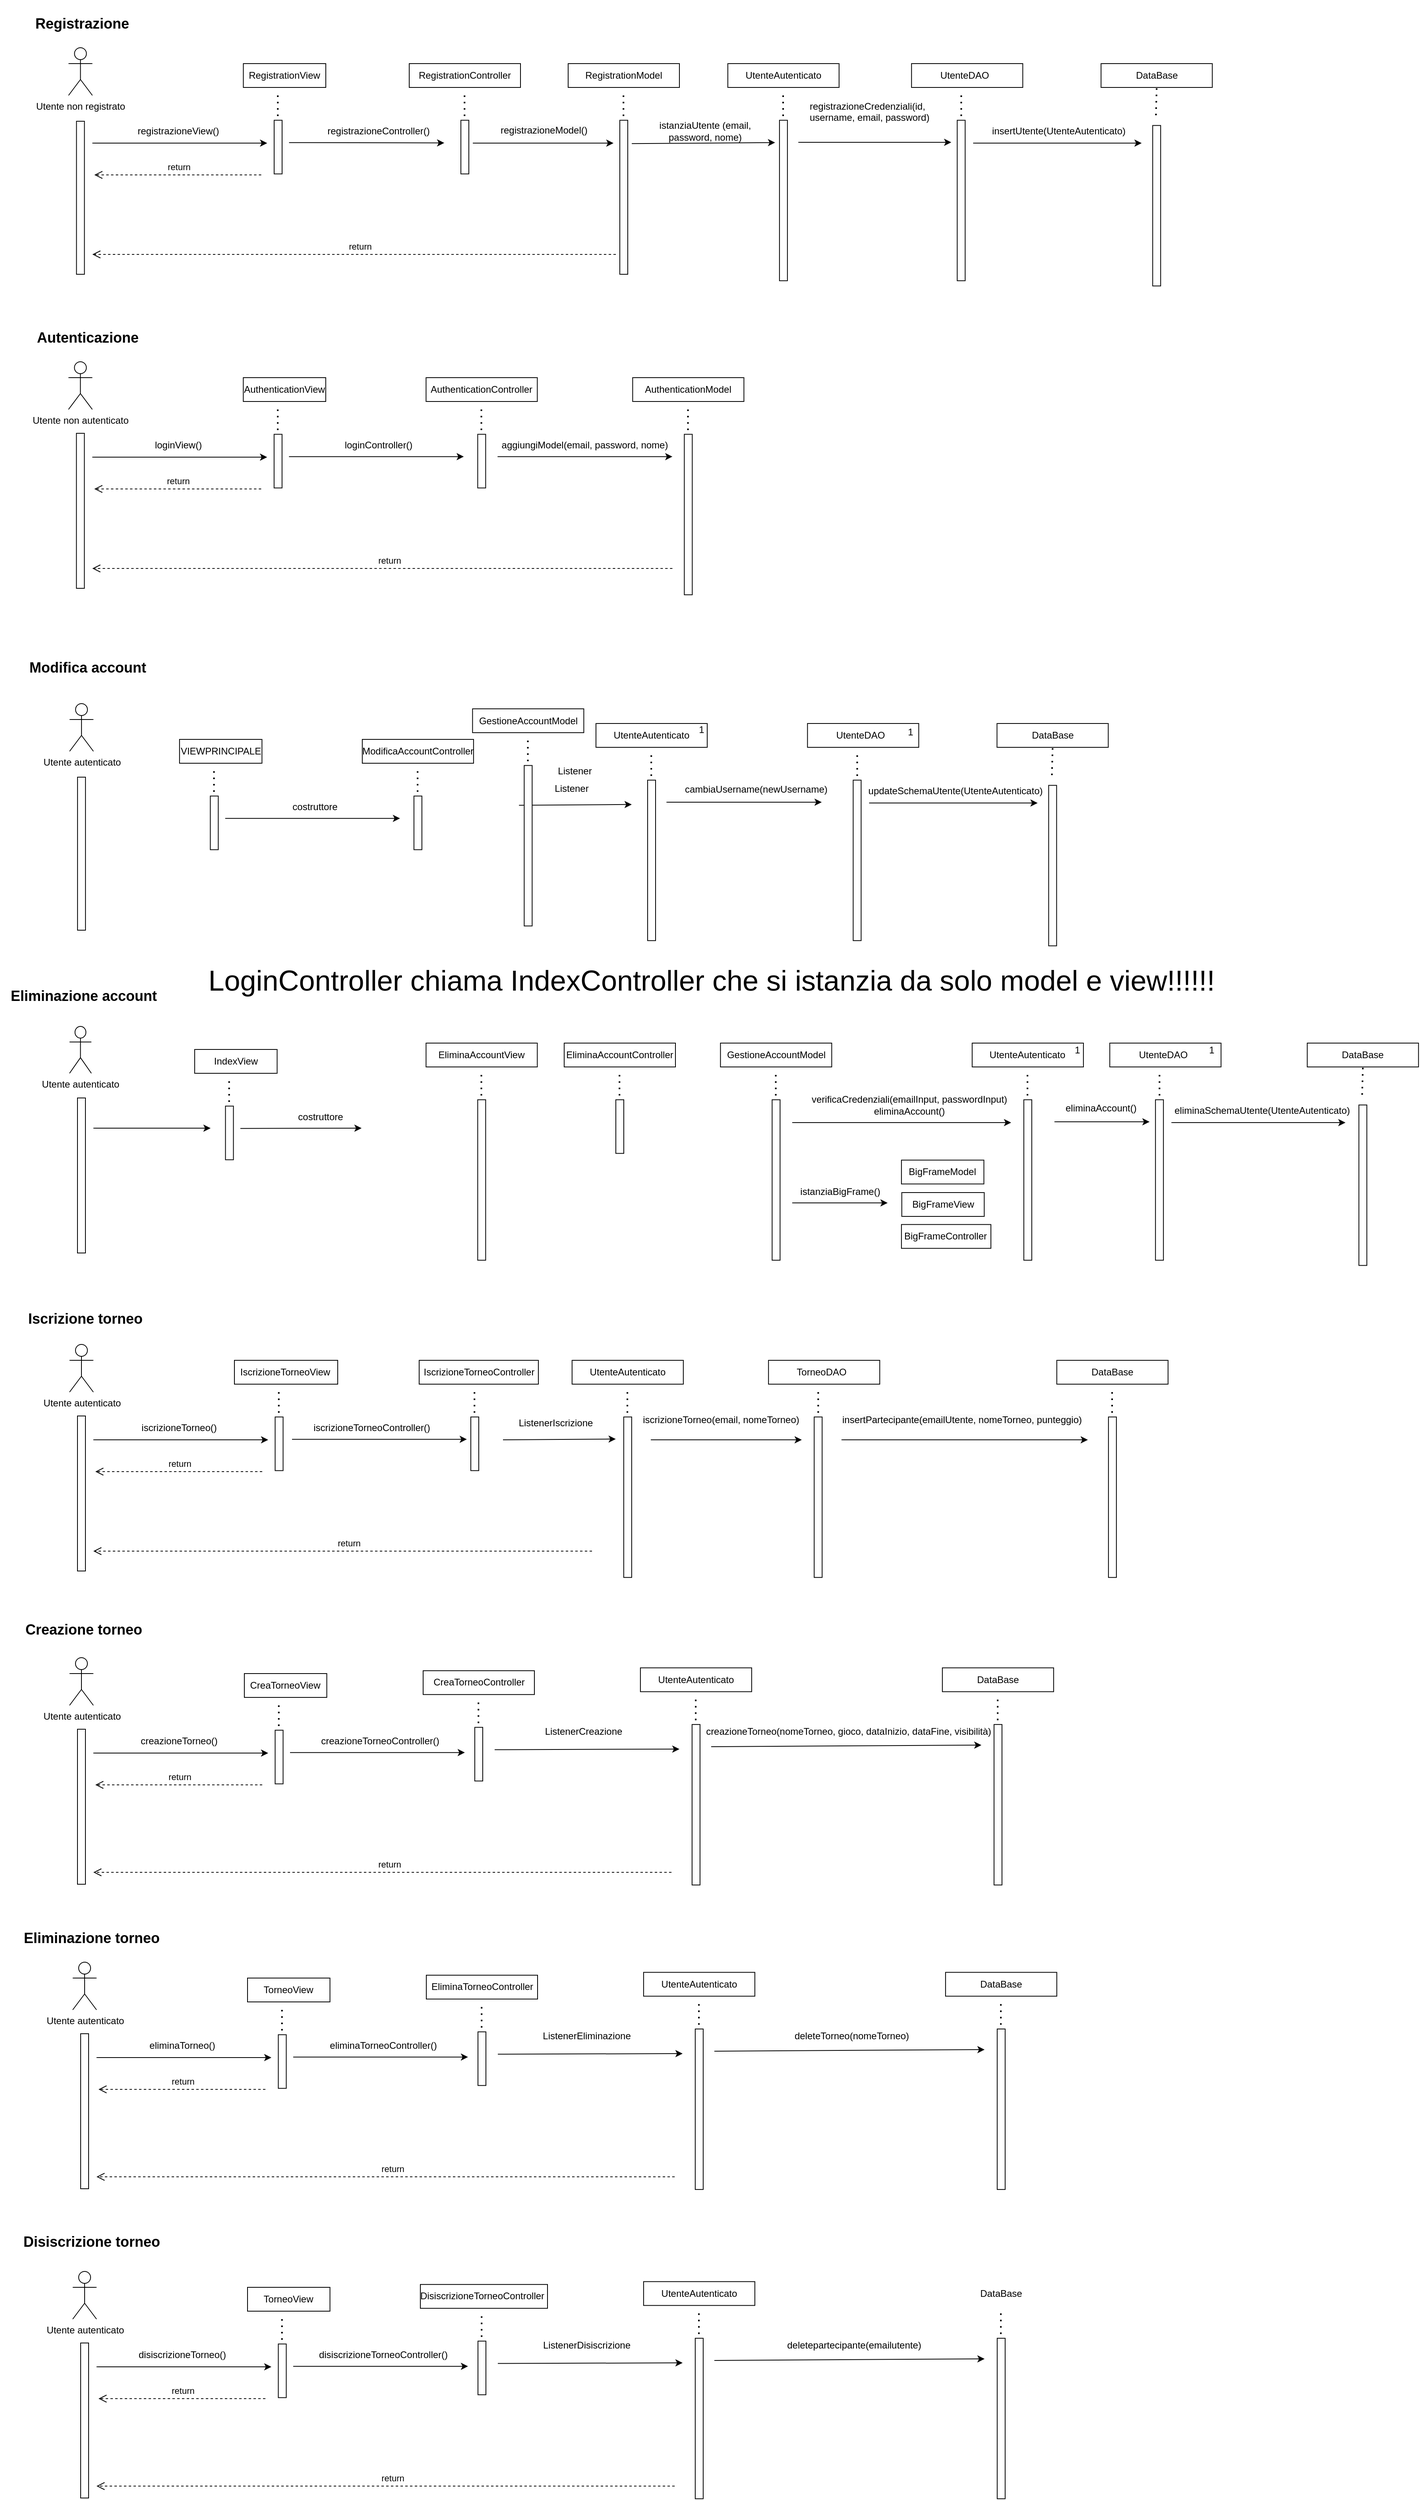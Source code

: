 <mxfile version="23.1.5" type="device">
  <diagram name="Pagina-1" id="2PzucVVuemy0MzqI2Rzy">
    <mxGraphModel dx="868" dy="1022" grid="1" gridSize="10" guides="1" tooltips="1" connect="1" arrows="1" fold="1" page="1" pageScale="1" pageWidth="827" pageHeight="1169" math="0" shadow="0">
      <root>
        <mxCell id="0" />
        <mxCell id="1" parent="0" />
        <mxCell id="PmFzKxTWgb2I8v0q9J5C-1" value="Utente non autenticato" style="shape=umlActor;verticalLabelPosition=bottom;verticalAlign=top;html=1;outlineConnect=0;" parent="1" vertex="1">
          <mxGeometry x="141.18" y="565" width="30" height="60" as="geometry" />
        </mxCell>
        <mxCell id="PmFzKxTWgb2I8v0q9J5C-4" value="" style="rounded=0;whiteSpace=wrap;html=1;rotation=90;" parent="1" vertex="1">
          <mxGeometry x="58.68" y="747.5" width="195" height="10" as="geometry" />
        </mxCell>
        <mxCell id="PmFzKxTWgb2I8v0q9J5C-5" value="" style="rounded=0;whiteSpace=wrap;html=1;rotation=90;" parent="1" vertex="1">
          <mxGeometry x="371.18" y="685" width="67.5" height="10" as="geometry" />
        </mxCell>
        <mxCell id="PmFzKxTWgb2I8v0q9J5C-6" value="" style="endArrow=classic;html=1;rounded=0;" parent="1" edge="1">
          <mxGeometry width="50" height="50" relative="1" as="geometry">
            <mxPoint x="171.18" y="685" as="sourcePoint" />
            <mxPoint x="391.18" y="685" as="targetPoint" />
          </mxGeometry>
        </mxCell>
        <mxCell id="PmFzKxTWgb2I8v0q9J5C-8" value="loginView()" style="text;html=1;align=center;verticalAlign=middle;resizable=0;points=[];autosize=1;strokeColor=none;fillColor=none;" parent="1" vertex="1">
          <mxGeometry x="238.68" y="655" width="80" height="30" as="geometry" />
        </mxCell>
        <mxCell id="PmFzKxTWgb2I8v0q9J5C-9" value="" style="html=1;verticalAlign=bottom;endArrow=open;dashed=1;endSize=8;curved=0;rounded=0;" parent="1" edge="1">
          <mxGeometry relative="1" as="geometry">
            <mxPoint x="383.68" y="725" as="sourcePoint" />
            <mxPoint x="173.68" y="725" as="targetPoint" />
          </mxGeometry>
        </mxCell>
        <mxCell id="PmFzKxTWgb2I8v0q9J5C-10" value="return" style="edgeLabel;html=1;align=center;verticalAlign=middle;resizable=0;points=[];" parent="PmFzKxTWgb2I8v0q9J5C-9" vertex="1" connectable="0">
          <mxGeometry x="-0.032" y="-2" relative="1" as="geometry">
            <mxPoint x="-3" y="-8" as="offset" />
          </mxGeometry>
        </mxCell>
        <mxCell id="PmFzKxTWgb2I8v0q9J5C-11" value="" style="endArrow=none;dashed=1;html=1;dashPattern=1 3;strokeWidth=2;rounded=0;" parent="1" edge="1">
          <mxGeometry width="50" height="50" relative="1" as="geometry">
            <mxPoint x="404.53" y="625" as="sourcePoint" />
            <mxPoint x="404.53" y="655" as="targetPoint" />
          </mxGeometry>
        </mxCell>
        <mxCell id="PmFzKxTWgb2I8v0q9J5C-12" value="" style="rounded=0;whiteSpace=wrap;html=1;rotation=90;" parent="1" vertex="1">
          <mxGeometry x="627.43" y="685" width="67.5" height="10" as="geometry" />
        </mxCell>
        <mxCell id="PmFzKxTWgb2I8v0q9J5C-13" value="" style="endArrow=none;dashed=1;html=1;dashPattern=1 3;strokeWidth=2;rounded=0;" parent="1" edge="1">
          <mxGeometry width="50" height="50" relative="1" as="geometry">
            <mxPoint x="660.78" y="625" as="sourcePoint" />
            <mxPoint x="660.78" y="655" as="targetPoint" />
          </mxGeometry>
        </mxCell>
        <mxCell id="PmFzKxTWgb2I8v0q9J5C-14" value="" style="rounded=0;whiteSpace=wrap;html=1;" parent="1" vertex="1">
          <mxGeometry x="361.18" y="585" width="103.75" height="30" as="geometry" />
        </mxCell>
        <mxCell id="PmFzKxTWgb2I8v0q9J5C-15" value="AuthenticationView" style="text;html=1;strokeColor=none;fillColor=none;align=center;verticalAlign=middle;whiteSpace=wrap;rounded=0;" parent="1" vertex="1">
          <mxGeometry x="383.06" y="585" width="60" height="30" as="geometry" />
        </mxCell>
        <mxCell id="PmFzKxTWgb2I8v0q9J5C-17" value="" style="rounded=0;whiteSpace=wrap;html=1;" parent="1" vertex="1">
          <mxGeometry x="591.18" y="585" width="140" height="30" as="geometry" />
        </mxCell>
        <mxCell id="PmFzKxTWgb2I8v0q9J5C-18" value="AuthenticationController" style="text;html=1;strokeColor=none;fillColor=none;align=center;verticalAlign=middle;whiteSpace=wrap;rounded=0;" parent="1" vertex="1">
          <mxGeometry x="631.18" y="585" width="60" height="30" as="geometry" />
        </mxCell>
        <mxCell id="PmFzKxTWgb2I8v0q9J5C-20" value="" style="endArrow=classic;html=1;rounded=0;" parent="1" edge="1">
          <mxGeometry width="50" height="50" relative="1" as="geometry">
            <mxPoint x="418.68" y="684.33" as="sourcePoint" />
            <mxPoint x="638.68" y="684.33" as="targetPoint" />
          </mxGeometry>
        </mxCell>
        <mxCell id="PmFzKxTWgb2I8v0q9J5C-21" value="loginController()" style="text;html=1;align=center;verticalAlign=middle;resizable=0;points=[];autosize=1;strokeColor=none;fillColor=none;" parent="1" vertex="1">
          <mxGeometry x="476.18" y="655" width="110" height="30" as="geometry" />
        </mxCell>
        <mxCell id="PmFzKxTWgb2I8v0q9J5C-22" value="" style="rounded=0;whiteSpace=wrap;html=1;rotation=90;" parent="1" vertex="1">
          <mxGeometry x="820.25" y="752.19" width="201.87" height="10" as="geometry" />
        </mxCell>
        <mxCell id="PmFzKxTWgb2I8v0q9J5C-23" value="" style="endArrow=none;dashed=1;html=1;dashPattern=1 3;strokeWidth=2;rounded=0;" parent="1" edge="1">
          <mxGeometry width="50" height="50" relative="1" as="geometry">
            <mxPoint x="920.78" y="625" as="sourcePoint" />
            <mxPoint x="920.78" y="655" as="targetPoint" />
          </mxGeometry>
        </mxCell>
        <mxCell id="PmFzKxTWgb2I8v0q9J5C-24" value="" style="rounded=0;whiteSpace=wrap;html=1;" parent="1" vertex="1">
          <mxGeometry x="851.18" y="585" width="140" height="30" as="geometry" />
        </mxCell>
        <mxCell id="PmFzKxTWgb2I8v0q9J5C-25" value="AuthenticationModel" style="text;html=1;strokeColor=none;fillColor=none;align=center;verticalAlign=middle;whiteSpace=wrap;rounded=0;" parent="1" vertex="1">
          <mxGeometry x="891.18" y="585" width="60" height="30" as="geometry" />
        </mxCell>
        <mxCell id="PmFzKxTWgb2I8v0q9J5C-28" value="" style="endArrow=classic;html=1;rounded=0;" parent="1" edge="1">
          <mxGeometry width="50" height="50" relative="1" as="geometry">
            <mxPoint x="681.18" y="684.35" as="sourcePoint" />
            <mxPoint x="901.18" y="684.35" as="targetPoint" />
          </mxGeometry>
        </mxCell>
        <mxCell id="PmFzKxTWgb2I8v0q9J5C-30" value="aggiungiModel(email, password, nome)" style="text;html=1;strokeColor=none;fillColor=none;align=center;verticalAlign=middle;whiteSpace=wrap;rounded=0;" parent="1" vertex="1">
          <mxGeometry x="681.81" y="655" width="217.5" height="30" as="geometry" />
        </mxCell>
        <mxCell id="PmFzKxTWgb2I8v0q9J5C-32" value="" style="html=1;verticalAlign=bottom;endArrow=open;dashed=1;endSize=8;curved=0;rounded=0;" parent="1" edge="1">
          <mxGeometry relative="1" as="geometry">
            <mxPoint x="901.18" y="825" as="sourcePoint" />
            <mxPoint x="171.18" y="825" as="targetPoint" />
          </mxGeometry>
        </mxCell>
        <mxCell id="PmFzKxTWgb2I8v0q9J5C-33" value="return" style="edgeLabel;html=1;align=center;verticalAlign=middle;resizable=0;points=[];" parent="PmFzKxTWgb2I8v0q9J5C-32" vertex="1" connectable="0">
          <mxGeometry x="-0.032" y="-2" relative="1" as="geometry">
            <mxPoint x="-3" y="-8" as="offset" />
          </mxGeometry>
        </mxCell>
        <mxCell id="PmFzKxTWgb2I8v0q9J5C-34" value="Utente non registrato" style="shape=umlActor;verticalLabelPosition=bottom;verticalAlign=top;html=1;outlineConnect=0;" parent="1" vertex="1">
          <mxGeometry x="141.25" y="170" width="30" height="60" as="geometry" />
        </mxCell>
        <mxCell id="PmFzKxTWgb2I8v0q9J5C-35" value="" style="rounded=0;whiteSpace=wrap;html=1;rotation=90;" parent="1" vertex="1">
          <mxGeometry x="60" y="353.75" width="192.5" height="10" as="geometry" />
        </mxCell>
        <mxCell id="PmFzKxTWgb2I8v0q9J5C-36" value="" style="rounded=0;whiteSpace=wrap;html=1;rotation=90;" parent="1" vertex="1">
          <mxGeometry x="371.25" y="290" width="67.5" height="10" as="geometry" />
        </mxCell>
        <mxCell id="PmFzKxTWgb2I8v0q9J5C-37" value="" style="endArrow=classic;html=1;rounded=0;" parent="1" edge="1">
          <mxGeometry width="50" height="50" relative="1" as="geometry">
            <mxPoint x="171.25" y="290" as="sourcePoint" />
            <mxPoint x="391.25" y="290" as="targetPoint" />
          </mxGeometry>
        </mxCell>
        <mxCell id="PmFzKxTWgb2I8v0q9J5C-38" value="registrazioneView()" style="text;html=1;align=center;verticalAlign=middle;resizable=0;points=[];autosize=1;strokeColor=none;fillColor=none;" parent="1" vertex="1">
          <mxGeometry x="213.75" y="260" width="130" height="30" as="geometry" />
        </mxCell>
        <mxCell id="PmFzKxTWgb2I8v0q9J5C-39" value="" style="html=1;verticalAlign=bottom;endArrow=open;dashed=1;endSize=8;curved=0;rounded=0;" parent="1" edge="1">
          <mxGeometry relative="1" as="geometry">
            <mxPoint x="383.75" y="330" as="sourcePoint" />
            <mxPoint x="173.75" y="330" as="targetPoint" />
          </mxGeometry>
        </mxCell>
        <mxCell id="PmFzKxTWgb2I8v0q9J5C-40" value="return" style="edgeLabel;html=1;align=center;verticalAlign=middle;resizable=0;points=[];" parent="PmFzKxTWgb2I8v0q9J5C-39" vertex="1" connectable="0">
          <mxGeometry x="-0.032" y="-2" relative="1" as="geometry">
            <mxPoint x="-3" y="-8" as="offset" />
          </mxGeometry>
        </mxCell>
        <mxCell id="PmFzKxTWgb2I8v0q9J5C-41" value="" style="endArrow=none;dashed=1;html=1;dashPattern=1 3;strokeWidth=2;rounded=0;" parent="1" edge="1">
          <mxGeometry width="50" height="50" relative="1" as="geometry">
            <mxPoint x="404.6" y="230" as="sourcePoint" />
            <mxPoint x="404.6" y="260" as="targetPoint" />
          </mxGeometry>
        </mxCell>
        <mxCell id="PmFzKxTWgb2I8v0q9J5C-42" value="" style="rounded=0;whiteSpace=wrap;html=1;rotation=90;" parent="1" vertex="1">
          <mxGeometry x="606.25" y="290" width="67.5" height="10" as="geometry" />
        </mxCell>
        <mxCell id="PmFzKxTWgb2I8v0q9J5C-43" value="" style="endArrow=none;dashed=1;html=1;dashPattern=1 3;strokeWidth=2;rounded=0;" parent="1" edge="1">
          <mxGeometry width="50" height="50" relative="1" as="geometry">
            <mxPoint x="639.6" y="230" as="sourcePoint" />
            <mxPoint x="639.6" y="260" as="targetPoint" />
          </mxGeometry>
        </mxCell>
        <mxCell id="PmFzKxTWgb2I8v0q9J5C-44" value="" style="rounded=0;whiteSpace=wrap;html=1;" parent="1" vertex="1">
          <mxGeometry x="361.25" y="190" width="103.75" height="30" as="geometry" />
        </mxCell>
        <mxCell id="PmFzKxTWgb2I8v0q9J5C-45" value="RegistrationView" style="text;html=1;strokeColor=none;fillColor=none;align=center;verticalAlign=middle;whiteSpace=wrap;rounded=0;" parent="1" vertex="1">
          <mxGeometry x="383.13" y="190" width="60" height="30" as="geometry" />
        </mxCell>
        <mxCell id="PmFzKxTWgb2I8v0q9J5C-46" value="" style="rounded=0;whiteSpace=wrap;html=1;" parent="1" vertex="1">
          <mxGeometry x="570" y="190" width="140" height="30" as="geometry" />
        </mxCell>
        <mxCell id="PmFzKxTWgb2I8v0q9J5C-47" value="RegistrationController" style="text;html=1;strokeColor=none;fillColor=none;align=center;verticalAlign=middle;whiteSpace=wrap;rounded=0;" parent="1" vertex="1">
          <mxGeometry x="610" y="190" width="60" height="30" as="geometry" />
        </mxCell>
        <mxCell id="PmFzKxTWgb2I8v0q9J5C-48" value="" style="endArrow=classic;html=1;rounded=0;entryX=1.052;entryY=0.993;entryDx=0;entryDy=0;entryPerimeter=0;" parent="1" target="PmFzKxTWgb2I8v0q9J5C-49" edge="1">
          <mxGeometry width="50" height="50" relative="1" as="geometry">
            <mxPoint x="418.75" y="289.33" as="sourcePoint" />
            <mxPoint x="638.75" y="289.33" as="targetPoint" />
          </mxGeometry>
        </mxCell>
        <mxCell id="PmFzKxTWgb2I8v0q9J5C-49" value="registrazioneController()" style="text;html=1;align=center;verticalAlign=middle;resizable=0;points=[];autosize=1;strokeColor=none;fillColor=none;" parent="1" vertex="1">
          <mxGeometry x="456.25" y="260" width="150" height="30" as="geometry" />
        </mxCell>
        <mxCell id="PmFzKxTWgb2I8v0q9J5C-50" value="" style="rounded=0;whiteSpace=wrap;html=1;rotation=90;" parent="1" vertex="1">
          <mxGeometry x="940.0" y="357.19" width="201.87" height="10" as="geometry" />
        </mxCell>
        <mxCell id="PmFzKxTWgb2I8v0q9J5C-51" value="" style="endArrow=none;dashed=1;html=1;dashPattern=1 3;strokeWidth=2;rounded=0;" parent="1" edge="1">
          <mxGeometry width="50" height="50" relative="1" as="geometry">
            <mxPoint x="1040.53" y="230" as="sourcePoint" />
            <mxPoint x="1040.53" y="260" as="targetPoint" />
          </mxGeometry>
        </mxCell>
        <mxCell id="PmFzKxTWgb2I8v0q9J5C-52" value="" style="rounded=0;whiteSpace=wrap;html=1;" parent="1" vertex="1">
          <mxGeometry x="970.93" y="190" width="140" height="30" as="geometry" />
        </mxCell>
        <mxCell id="PmFzKxTWgb2I8v0q9J5C-53" value="UtenteAutenticato" style="text;html=1;strokeColor=none;fillColor=none;align=center;verticalAlign=middle;whiteSpace=wrap;rounded=0;" parent="1" vertex="1">
          <mxGeometry x="1010.93" y="190" width="60" height="30" as="geometry" />
        </mxCell>
        <mxCell id="PmFzKxTWgb2I8v0q9J5C-54" value="" style="endArrow=classic;html=1;rounded=0;exitX=-0.06;exitY=1.02;exitDx=0;exitDy=0;exitPerimeter=0;" parent="1" source="PmFzKxTWgb2I8v0q9J5C-55" edge="1">
          <mxGeometry width="50" height="50" relative="1" as="geometry">
            <mxPoint x="810.47" y="289.35" as="sourcePoint" />
            <mxPoint x="1030.47" y="289.35" as="targetPoint" />
          </mxGeometry>
        </mxCell>
        <mxCell id="PmFzKxTWgb2I8v0q9J5C-55" value="istanziaUtente (email, password, nome)" style="text;html=1;strokeColor=none;fillColor=none;align=center;verticalAlign=middle;whiteSpace=wrap;rounded=0;" parent="1" vertex="1">
          <mxGeometry x="860" y="260" width="165.47" height="30" as="geometry" />
        </mxCell>
        <mxCell id="PmFzKxTWgb2I8v0q9J5C-56" value="" style="html=1;verticalAlign=bottom;endArrow=open;dashed=1;endSize=8;curved=0;rounded=0;" parent="1" edge="1">
          <mxGeometry relative="1" as="geometry">
            <mxPoint x="830" y="430" as="sourcePoint" />
            <mxPoint x="171.25" y="430" as="targetPoint" />
          </mxGeometry>
        </mxCell>
        <mxCell id="PmFzKxTWgb2I8v0q9J5C-57" value="return" style="edgeLabel;html=1;align=center;verticalAlign=middle;resizable=0;points=[];" parent="PmFzKxTWgb2I8v0q9J5C-56" vertex="1" connectable="0">
          <mxGeometry x="-0.032" y="-2" relative="1" as="geometry">
            <mxPoint x="-3" y="-8" as="offset" />
          </mxGeometry>
        </mxCell>
        <mxCell id="PmFzKxTWgb2I8v0q9J5C-59" value="Utente autenticato" style="shape=umlActor;verticalLabelPosition=bottom;verticalAlign=top;html=1;outlineConnect=0;" parent="1" vertex="1">
          <mxGeometry x="142.5" y="1801" width="30" height="60" as="geometry" />
        </mxCell>
        <mxCell id="PmFzKxTWgb2I8v0q9J5C-60" value="" style="rounded=0;whiteSpace=wrap;html=1;rotation=90;" parent="1" vertex="1">
          <mxGeometry x="60" y="1983.5" width="195" height="10" as="geometry" />
        </mxCell>
        <mxCell id="PmFzKxTWgb2I8v0q9J5C-61" value="" style="rounded=0;whiteSpace=wrap;html=1;rotation=90;" parent="1" vertex="1">
          <mxGeometry x="372.5" y="1921" width="67.5" height="10" as="geometry" />
        </mxCell>
        <mxCell id="PmFzKxTWgb2I8v0q9J5C-62" value="" style="endArrow=classic;html=1;rounded=0;" parent="1" edge="1">
          <mxGeometry width="50" height="50" relative="1" as="geometry">
            <mxPoint x="172.5" y="1921" as="sourcePoint" />
            <mxPoint x="392.5" y="1921" as="targetPoint" />
          </mxGeometry>
        </mxCell>
        <mxCell id="PmFzKxTWgb2I8v0q9J5C-63" value="iscrizioneTorneo()" style="text;html=1;align=center;verticalAlign=middle;resizable=0;points=[];autosize=1;strokeColor=none;fillColor=none;" parent="1" vertex="1">
          <mxGeometry x="220" y="1891" width="120" height="30" as="geometry" />
        </mxCell>
        <mxCell id="PmFzKxTWgb2I8v0q9J5C-64" value="" style="html=1;verticalAlign=bottom;endArrow=open;dashed=1;endSize=8;curved=0;rounded=0;" parent="1" edge="1">
          <mxGeometry relative="1" as="geometry">
            <mxPoint x="385" y="1961" as="sourcePoint" />
            <mxPoint x="175" y="1961" as="targetPoint" />
          </mxGeometry>
        </mxCell>
        <mxCell id="PmFzKxTWgb2I8v0q9J5C-65" value="return" style="edgeLabel;html=1;align=center;verticalAlign=middle;resizable=0;points=[];" parent="PmFzKxTWgb2I8v0q9J5C-64" vertex="1" connectable="0">
          <mxGeometry x="-0.032" y="-2" relative="1" as="geometry">
            <mxPoint x="-3" y="-8" as="offset" />
          </mxGeometry>
        </mxCell>
        <mxCell id="PmFzKxTWgb2I8v0q9J5C-66" value="" style="endArrow=none;dashed=1;html=1;dashPattern=1 3;strokeWidth=2;rounded=0;" parent="1" edge="1">
          <mxGeometry width="50" height="50" relative="1" as="geometry">
            <mxPoint x="405.85" y="1861" as="sourcePoint" />
            <mxPoint x="405.85" y="1891" as="targetPoint" />
          </mxGeometry>
        </mxCell>
        <mxCell id="PmFzKxTWgb2I8v0q9J5C-67" value="" style="rounded=0;whiteSpace=wrap;html=1;rotation=90;" parent="1" vertex="1">
          <mxGeometry x="618.75" y="1921" width="67.5" height="10" as="geometry" />
        </mxCell>
        <mxCell id="PmFzKxTWgb2I8v0q9J5C-68" value="" style="endArrow=none;dashed=1;html=1;dashPattern=1 3;strokeWidth=2;rounded=0;" parent="1" edge="1">
          <mxGeometry width="50" height="50" relative="1" as="geometry">
            <mxPoint x="652.1" y="1861" as="sourcePoint" />
            <mxPoint x="652.1" y="1891" as="targetPoint" />
          </mxGeometry>
        </mxCell>
        <mxCell id="PmFzKxTWgb2I8v0q9J5C-69" value="" style="rounded=0;whiteSpace=wrap;html=1;" parent="1" vertex="1">
          <mxGeometry x="350" y="1821" width="130" height="30" as="geometry" />
        </mxCell>
        <mxCell id="PmFzKxTWgb2I8v0q9J5C-70" value="IscrizioneTorneoView" style="text;html=1;strokeColor=none;fillColor=none;align=center;verticalAlign=middle;whiteSpace=wrap;rounded=0;" parent="1" vertex="1">
          <mxGeometry x="384.38" y="1821" width="60" height="30" as="geometry" />
        </mxCell>
        <mxCell id="PmFzKxTWgb2I8v0q9J5C-71" value="" style="rounded=0;whiteSpace=wrap;html=1;" parent="1" vertex="1">
          <mxGeometry x="582.5" y="1821" width="150" height="30" as="geometry" />
        </mxCell>
        <mxCell id="PmFzKxTWgb2I8v0q9J5C-72" value="IscrizioneTorneoController" style="text;html=1;strokeColor=none;fillColor=none;align=center;verticalAlign=middle;whiteSpace=wrap;rounded=0;" parent="1" vertex="1">
          <mxGeometry x="627.5" y="1821" width="60" height="30" as="geometry" />
        </mxCell>
        <mxCell id="PmFzKxTWgb2I8v0q9J5C-81" value="" style="html=1;verticalAlign=bottom;endArrow=open;dashed=1;endSize=8;curved=0;rounded=0;" parent="1" edge="1">
          <mxGeometry relative="1" as="geometry">
            <mxPoint x="800" y="2061" as="sourcePoint" />
            <mxPoint x="172.5" y="2061" as="targetPoint" />
          </mxGeometry>
        </mxCell>
        <mxCell id="PmFzKxTWgb2I8v0q9J5C-82" value="return" style="edgeLabel;html=1;align=center;verticalAlign=middle;resizable=0;points=[];" parent="PmFzKxTWgb2I8v0q9J5C-81" vertex="1" connectable="0">
          <mxGeometry x="-0.032" y="-2" relative="1" as="geometry">
            <mxPoint x="-3" y="-8" as="offset" />
          </mxGeometry>
        </mxCell>
        <mxCell id="PmFzKxTWgb2I8v0q9J5C-87" value="" style="endArrow=classic;html=1;rounded=0;" parent="1" edge="1">
          <mxGeometry width="50" height="50" relative="1" as="geometry">
            <mxPoint x="422.5" y="1920.33" as="sourcePoint" />
            <mxPoint x="642.5" y="1920.33" as="targetPoint" />
          </mxGeometry>
        </mxCell>
        <mxCell id="PmFzKxTWgb2I8v0q9J5C-91" value="iscrizioneTorneoController()" style="text;html=1;strokeColor=none;fillColor=none;align=center;verticalAlign=middle;whiteSpace=wrap;rounded=0;" parent="1" vertex="1">
          <mxGeometry x="492.97" y="1891" width="60" height="30" as="geometry" />
        </mxCell>
        <mxCell id="PmFzKxTWgb2I8v0q9J5C-124" value="" style="rounded=0;whiteSpace=wrap;html=1;rotation=90;" parent="1" vertex="1">
          <mxGeometry x="1354.0" y="1988.19" width="201.87" height="10" as="geometry" />
        </mxCell>
        <mxCell id="PmFzKxTWgb2I8v0q9J5C-125" value="" style="endArrow=none;dashed=1;html=1;dashPattern=1 3;strokeWidth=2;rounded=0;" parent="1" edge="1">
          <mxGeometry width="50" height="50" relative="1" as="geometry">
            <mxPoint x="1454.53" y="1861" as="sourcePoint" />
            <mxPoint x="1454.53" y="1891" as="targetPoint" />
          </mxGeometry>
        </mxCell>
        <mxCell id="PmFzKxTWgb2I8v0q9J5C-126" value="" style="rounded=0;whiteSpace=wrap;html=1;" parent="1" vertex="1">
          <mxGeometry x="1384.93" y="1821" width="140" height="30" as="geometry" />
        </mxCell>
        <mxCell id="PmFzKxTWgb2I8v0q9J5C-127" value="DataBase" style="text;html=1;strokeColor=none;fillColor=none;align=center;verticalAlign=middle;whiteSpace=wrap;rounded=0;" parent="1" vertex="1">
          <mxGeometry x="1424.93" y="1821" width="60" height="30" as="geometry" />
        </mxCell>
        <mxCell id="PmFzKxTWgb2I8v0q9J5C-169" value="Utente autenticato" style="shape=umlActor;verticalLabelPosition=bottom;verticalAlign=top;html=1;outlineConnect=0;" parent="1" vertex="1">
          <mxGeometry x="142.5" y="2195" width="30" height="60" as="geometry" />
        </mxCell>
        <mxCell id="PmFzKxTWgb2I8v0q9J5C-170" value="" style="rounded=0;whiteSpace=wrap;html=1;rotation=90;" parent="1" vertex="1">
          <mxGeometry x="60" y="2377.5" width="195" height="10" as="geometry" />
        </mxCell>
        <mxCell id="PmFzKxTWgb2I8v0q9J5C-171" value="" style="rounded=0;whiteSpace=wrap;html=1;rotation=90;" parent="1" vertex="1">
          <mxGeometry x="372.5" y="2315" width="67.5" height="10" as="geometry" />
        </mxCell>
        <mxCell id="PmFzKxTWgb2I8v0q9J5C-172" value="" style="endArrow=classic;html=1;rounded=0;" parent="1" edge="1">
          <mxGeometry width="50" height="50" relative="1" as="geometry">
            <mxPoint x="172.5" y="2315" as="sourcePoint" />
            <mxPoint x="392.5" y="2315" as="targetPoint" />
          </mxGeometry>
        </mxCell>
        <mxCell id="PmFzKxTWgb2I8v0q9J5C-173" value="creazioneTorneo()" style="text;html=1;align=center;verticalAlign=middle;resizable=0;points=[];autosize=1;strokeColor=none;fillColor=none;" parent="1" vertex="1">
          <mxGeometry x="220" y="2285" width="120" height="30" as="geometry" />
        </mxCell>
        <mxCell id="PmFzKxTWgb2I8v0q9J5C-174" value="" style="html=1;verticalAlign=bottom;endArrow=open;dashed=1;endSize=8;curved=0;rounded=0;" parent="1" edge="1">
          <mxGeometry relative="1" as="geometry">
            <mxPoint x="385" y="2355" as="sourcePoint" />
            <mxPoint x="175" y="2355" as="targetPoint" />
          </mxGeometry>
        </mxCell>
        <mxCell id="PmFzKxTWgb2I8v0q9J5C-175" value="return" style="edgeLabel;html=1;align=center;verticalAlign=middle;resizable=0;points=[];" parent="PmFzKxTWgb2I8v0q9J5C-174" vertex="1" connectable="0">
          <mxGeometry x="-0.032" y="-2" relative="1" as="geometry">
            <mxPoint x="-3" y="-8" as="offset" />
          </mxGeometry>
        </mxCell>
        <mxCell id="PmFzKxTWgb2I8v0q9J5C-176" value="" style="endArrow=none;dashed=1;html=1;dashPattern=1 3;strokeWidth=2;rounded=0;" parent="1" edge="1">
          <mxGeometry width="50" height="50" relative="1" as="geometry">
            <mxPoint x="405.85" y="2255" as="sourcePoint" />
            <mxPoint x="405.85" y="2285" as="targetPoint" />
          </mxGeometry>
        </mxCell>
        <mxCell id="PmFzKxTWgb2I8v0q9J5C-177" value="" style="rounded=0;whiteSpace=wrap;html=1;rotation=90;" parent="1" vertex="1">
          <mxGeometry x="623.75" y="2311.4" width="67.5" height="10" as="geometry" />
        </mxCell>
        <mxCell id="PmFzKxTWgb2I8v0q9J5C-178" value="" style="endArrow=none;dashed=1;html=1;dashPattern=1 3;strokeWidth=2;rounded=0;" parent="1" edge="1">
          <mxGeometry width="50" height="50" relative="1" as="geometry">
            <mxPoint x="657.1" y="2251.4" as="sourcePoint" />
            <mxPoint x="657.1" y="2281.4" as="targetPoint" />
          </mxGeometry>
        </mxCell>
        <mxCell id="PmFzKxTWgb2I8v0q9J5C-179" value="" style="rounded=0;whiteSpace=wrap;html=1;" parent="1" vertex="1">
          <mxGeometry x="362.5" y="2215" width="103.75" height="30" as="geometry" />
        </mxCell>
        <mxCell id="PmFzKxTWgb2I8v0q9J5C-180" value="CreaTorneoView" style="text;html=1;strokeColor=none;fillColor=none;align=center;verticalAlign=middle;whiteSpace=wrap;rounded=0;" parent="1" vertex="1">
          <mxGeometry x="384.38" y="2215" width="60" height="30" as="geometry" />
        </mxCell>
        <mxCell id="PmFzKxTWgb2I8v0q9J5C-181" value="" style="rounded=0;whiteSpace=wrap;html=1;" parent="1" vertex="1">
          <mxGeometry x="587.5" y="2211.4" width="140" height="30" as="geometry" />
        </mxCell>
        <mxCell id="PmFzKxTWgb2I8v0q9J5C-182" value="CreaTorneoController" style="text;html=1;strokeColor=none;fillColor=none;align=center;verticalAlign=middle;whiteSpace=wrap;rounded=0;" parent="1" vertex="1">
          <mxGeometry x="627.5" y="2211.4" width="60" height="30" as="geometry" />
        </mxCell>
        <mxCell id="PmFzKxTWgb2I8v0q9J5C-183" value="" style="endArrow=classic;html=1;rounded=0;" parent="1" edge="1">
          <mxGeometry width="50" height="50" relative="1" as="geometry">
            <mxPoint x="420" y="2314.33" as="sourcePoint" />
            <mxPoint x="640" y="2314.33" as="targetPoint" />
          </mxGeometry>
        </mxCell>
        <mxCell id="PmFzKxTWgb2I8v0q9J5C-184" value="creazioneTorneoController()" style="text;html=1;align=center;verticalAlign=middle;resizable=0;points=[];autosize=1;strokeColor=none;fillColor=none;" parent="1" vertex="1">
          <mxGeometry x="447.5" y="2285" width="170" height="30" as="geometry" />
        </mxCell>
        <mxCell id="PmFzKxTWgb2I8v0q9J5C-185" value="" style="rounded=0;whiteSpace=wrap;html=1;rotation=90;" parent="1" vertex="1">
          <mxGeometry x="830.0" y="2375" width="201.87" height="10" as="geometry" />
        </mxCell>
        <mxCell id="PmFzKxTWgb2I8v0q9J5C-186" value="" style="endArrow=none;dashed=1;html=1;dashPattern=1 3;strokeWidth=2;rounded=0;" parent="1" edge="1">
          <mxGeometry width="50" height="50" relative="1" as="geometry">
            <mxPoint x="930.53" y="2247.81" as="sourcePoint" />
            <mxPoint x="930.53" y="2277.81" as="targetPoint" />
          </mxGeometry>
        </mxCell>
        <mxCell id="PmFzKxTWgb2I8v0q9J5C-187" value="" style="rounded=0;whiteSpace=wrap;html=1;" parent="1" vertex="1">
          <mxGeometry x="860.93" y="2207.81" width="140" height="30" as="geometry" />
        </mxCell>
        <mxCell id="PmFzKxTWgb2I8v0q9J5C-188" value="UtenteAutenticato" style="text;html=1;strokeColor=none;fillColor=none;align=center;verticalAlign=middle;whiteSpace=wrap;rounded=0;" parent="1" vertex="1">
          <mxGeometry x="900.93" y="2207.81" width="60" height="30" as="geometry" />
        </mxCell>
        <mxCell id="PmFzKxTWgb2I8v0q9J5C-189" value="" style="endArrow=classic;html=1;rounded=0;" parent="1" edge="1">
          <mxGeometry width="50" height="50" relative="1" as="geometry">
            <mxPoint x="677.5" y="2310.75" as="sourcePoint" />
            <mxPoint x="910" y="2310" as="targetPoint" />
          </mxGeometry>
        </mxCell>
        <mxCell id="PmFzKxTWgb2I8v0q9J5C-191" value="" style="html=1;verticalAlign=bottom;endArrow=open;dashed=1;endSize=8;curved=0;rounded=0;" parent="1" edge="1">
          <mxGeometry relative="1" as="geometry">
            <mxPoint x="900" y="2465" as="sourcePoint" />
            <mxPoint x="172.5" y="2465" as="targetPoint" />
          </mxGeometry>
        </mxCell>
        <mxCell id="PmFzKxTWgb2I8v0q9J5C-192" value="return" style="edgeLabel;html=1;align=center;verticalAlign=middle;resizable=0;points=[];" parent="PmFzKxTWgb2I8v0q9J5C-191" vertex="1" connectable="0">
          <mxGeometry x="-0.032" y="-2" relative="1" as="geometry">
            <mxPoint x="-3" y="-8" as="offset" />
          </mxGeometry>
        </mxCell>
        <mxCell id="PmFzKxTWgb2I8v0q9J5C-201" value="" style="rounded=0;whiteSpace=wrap;html=1;rotation=90;" parent="1" vertex="1">
          <mxGeometry x="1210.0" y="2375" width="201.87" height="10" as="geometry" />
        </mxCell>
        <mxCell id="PmFzKxTWgb2I8v0q9J5C-202" value="" style="endArrow=none;dashed=1;html=1;dashPattern=1 3;strokeWidth=2;rounded=0;" parent="1" edge="1">
          <mxGeometry width="50" height="50" relative="1" as="geometry">
            <mxPoint x="1310.53" y="2247.81" as="sourcePoint" />
            <mxPoint x="1310.53" y="2277.81" as="targetPoint" />
          </mxGeometry>
        </mxCell>
        <mxCell id="PmFzKxTWgb2I8v0q9J5C-203" value="" style="rounded=0;whiteSpace=wrap;html=1;" parent="1" vertex="1">
          <mxGeometry x="1240.93" y="2207.81" width="140" height="30" as="geometry" />
        </mxCell>
        <mxCell id="PmFzKxTWgb2I8v0q9J5C-204" value="DataBase" style="text;html=1;strokeColor=none;fillColor=none;align=center;verticalAlign=middle;whiteSpace=wrap;rounded=0;" parent="1" vertex="1">
          <mxGeometry x="1280.93" y="2207.81" width="60" height="30" as="geometry" />
        </mxCell>
        <mxCell id="PmFzKxTWgb2I8v0q9J5C-205" value="" style="endArrow=classic;html=1;rounded=0;" parent="1" edge="1">
          <mxGeometry width="50" height="50" relative="1" as="geometry">
            <mxPoint x="950" y="2306.98" as="sourcePoint" />
            <mxPoint x="1290" y="2305" as="targetPoint" />
          </mxGeometry>
        </mxCell>
        <mxCell id="PmFzKxTWgb2I8v0q9J5C-206" value="creazioneTorneo(nomeTorneo, gioco, dataInizio, dataFine, visibilità)" style="text;html=1;strokeColor=none;fillColor=none;align=center;verticalAlign=middle;whiteSpace=wrap;rounded=0;" parent="1" vertex="1">
          <mxGeometry x="938" y="2273" width="370" height="30" as="geometry" />
        </mxCell>
        <mxCell id="dA8aLjZPVSyw3G796LqZ-2" value="" style="rounded=0;whiteSpace=wrap;html=1;rotation=90;" parent="1" vertex="1">
          <mxGeometry x="1163.68" y="357.19" width="201.87" height="10" as="geometry" />
        </mxCell>
        <mxCell id="dA8aLjZPVSyw3G796LqZ-4" value="" style="rounded=0;whiteSpace=wrap;html=1;" parent="1" vertex="1">
          <mxGeometry x="1202.12" y="190" width="140" height="30" as="geometry" />
        </mxCell>
        <mxCell id="dA8aLjZPVSyw3G796LqZ-5" value="UtenteDAO" style="text;html=1;strokeColor=none;fillColor=none;align=center;verticalAlign=middle;whiteSpace=wrap;rounded=0;" parent="1" vertex="1">
          <mxGeometry x="1239.12" y="190" width="60" height="30" as="geometry" />
        </mxCell>
        <mxCell id="dA8aLjZPVSyw3G796LqZ-6" value="" style="endArrow=none;dashed=1;html=1;dashPattern=1 3;strokeWidth=2;rounded=0;" parent="1" edge="1">
          <mxGeometry width="50" height="50" relative="1" as="geometry">
            <mxPoint x="1264.68" y="256" as="sourcePoint" />
            <mxPoint x="1264.68" y="226" as="targetPoint" />
          </mxGeometry>
        </mxCell>
        <mxCell id="dA8aLjZPVSyw3G796LqZ-7" value="insertUtente(UtenteAutenticato)" style="text;html=1;strokeColor=none;fillColor=none;align=center;verticalAlign=middle;whiteSpace=wrap;rounded=0;" parent="1" vertex="1">
          <mxGeometry x="1282.93" y="260" width="208.75" height="30" as="geometry" />
        </mxCell>
        <mxCell id="dA8aLjZPVSyw3G796LqZ-8" value="" style="endArrow=classic;html=1;rounded=0;entryX=1;entryY=1;entryDx=0;entryDy=0;" parent="1" target="dA8aLjZPVSyw3G796LqZ-7" edge="1">
          <mxGeometry width="50" height="50" relative="1" as="geometry">
            <mxPoint x="1279.68" y="290" as="sourcePoint" />
            <mxPoint x="1189.68" y="290" as="targetPoint" />
          </mxGeometry>
        </mxCell>
        <mxCell id="dA8aLjZPVSyw3G796LqZ-9" value="" style="rounded=0;whiteSpace=wrap;html=1;" parent="1" vertex="1">
          <mxGeometry x="1440.62" y="190" width="140" height="30" as="geometry" />
        </mxCell>
        <mxCell id="dA8aLjZPVSyw3G796LqZ-10" value="DataBase" style="text;html=1;strokeColor=none;fillColor=none;align=center;verticalAlign=middle;whiteSpace=wrap;rounded=0;" parent="1" vertex="1">
          <mxGeometry x="1480.62" y="190" width="60" height="30" as="geometry" />
        </mxCell>
        <mxCell id="dA8aLjZPVSyw3G796LqZ-11" value="" style="rounded=0;whiteSpace=wrap;html=1;rotation=90;" parent="1" vertex="1">
          <mxGeometry x="1409.68" y="363.75" width="201.87" height="10" as="geometry" />
        </mxCell>
        <mxCell id="dA8aLjZPVSyw3G796LqZ-14" value="" style="endArrow=none;dashed=1;html=1;dashPattern=1 3;strokeWidth=2;rounded=0;entryX=0.5;entryY=1;entryDx=0;entryDy=0;" parent="1" target="dA8aLjZPVSyw3G796LqZ-10" edge="1">
          <mxGeometry width="50" height="50" relative="1" as="geometry">
            <mxPoint x="1509.69" y="255" as="sourcePoint" />
            <mxPoint x="1234.69" y="241" as="targetPoint" />
          </mxGeometry>
        </mxCell>
        <mxCell id="_xcE8ZJ6tuB9mQ8rcjDb-1" value="registrazioneCredenziali(id, username, email, password)" style="text;whiteSpace=wrap;" parent="1" vertex="1">
          <mxGeometry x="1072.18" y="230" width="188" height="40" as="geometry" />
        </mxCell>
        <mxCell id="_xcE8ZJ6tuB9mQ8rcjDb-2" value="" style="endArrow=classic;html=1;rounded=0;" parent="1" edge="1">
          <mxGeometry width="50" height="50" relative="1" as="geometry">
            <mxPoint x="1059.68" y="289" as="sourcePoint" />
            <mxPoint x="1252.12" y="289" as="targetPoint" />
          </mxGeometry>
        </mxCell>
        <mxCell id="_xcE8ZJ6tuB9mQ8rcjDb-3" value="" style="rounded=0;whiteSpace=wrap;html=1;rotation=90;" parent="1" vertex="1">
          <mxGeometry x="743.13" y="353.13" width="193.75" height="10" as="geometry" />
        </mxCell>
        <mxCell id="_xcE8ZJ6tuB9mQ8rcjDb-4" value="" style="endArrow=none;dashed=1;html=1;dashPattern=1 3;strokeWidth=2;rounded=0;" parent="1" edge="1">
          <mxGeometry width="50" height="50" relative="1" as="geometry">
            <mxPoint x="839.6" y="230" as="sourcePoint" />
            <mxPoint x="839.6" y="260" as="targetPoint" />
          </mxGeometry>
        </mxCell>
        <mxCell id="_xcE8ZJ6tuB9mQ8rcjDb-5" value="" style="rounded=0;whiteSpace=wrap;html=1;" parent="1" vertex="1">
          <mxGeometry x="770" y="190" width="140" height="30" as="geometry" />
        </mxCell>
        <mxCell id="_xcE8ZJ6tuB9mQ8rcjDb-6" value="RegistrationModel" style="text;html=1;strokeColor=none;fillColor=none;align=center;verticalAlign=middle;whiteSpace=wrap;rounded=0;" parent="1" vertex="1">
          <mxGeometry x="810" y="190" width="60" height="30" as="geometry" />
        </mxCell>
        <mxCell id="_xcE8ZJ6tuB9mQ8rcjDb-7" value="" style="endArrow=classic;html=1;rounded=0;" parent="1" edge="1">
          <mxGeometry width="50" height="50" relative="1" as="geometry">
            <mxPoint x="650" y="290" as="sourcePoint" />
            <mxPoint x="827" y="290" as="targetPoint" />
          </mxGeometry>
        </mxCell>
        <mxCell id="_xcE8ZJ6tuB9mQ8rcjDb-8" value="&lt;span style=&quot;color: rgb(0, 0, 0); font-family: Helvetica; font-size: 12px; font-style: normal; font-variant-ligatures: normal; font-variant-caps: normal; font-weight: 400; letter-spacing: normal; orphans: 2; text-align: center; text-indent: 0px; text-transform: none; widows: 2; word-spacing: 0px; -webkit-text-stroke-width: 0px; background-color: rgb(251, 251, 251); text-decoration-thickness: initial; text-decoration-style: initial; text-decoration-color: initial; float: none; display: inline !important;&quot;&gt;registrazioneModel()&lt;/span&gt;" style="text;whiteSpace=wrap;html=1;" parent="1" vertex="1">
          <mxGeometry x="683.13" y="260" width="160" height="40" as="geometry" />
        </mxCell>
        <mxCell id="Qi0Wa9hxT18hAOxOMV2e-1" value="" style="rounded=0;whiteSpace=wrap;html=1;rotation=90;" parent="1" vertex="1">
          <mxGeometry x="983.68" y="1988.19" width="201.87" height="10" as="geometry" />
        </mxCell>
        <mxCell id="Qi0Wa9hxT18hAOxOMV2e-2" value="" style="rounded=0;whiteSpace=wrap;html=1;" parent="1" vertex="1">
          <mxGeometry x="1022.12" y="1821" width="140" height="30" as="geometry" />
        </mxCell>
        <mxCell id="Qi0Wa9hxT18hAOxOMV2e-3" value="TorneoDAO" style="text;html=1;strokeColor=none;fillColor=none;align=center;verticalAlign=middle;whiteSpace=wrap;rounded=0;" parent="1" vertex="1">
          <mxGeometry x="1059.12" y="1821" width="60" height="30" as="geometry" />
        </mxCell>
        <mxCell id="Qi0Wa9hxT18hAOxOMV2e-4" value="" style="endArrow=none;dashed=1;html=1;dashPattern=1 3;strokeWidth=2;rounded=0;" parent="1" edge="1">
          <mxGeometry width="50" height="50" relative="1" as="geometry">
            <mxPoint x="1084.68" y="1887" as="sourcePoint" />
            <mxPoint x="1084.68" y="1857" as="targetPoint" />
          </mxGeometry>
        </mxCell>
        <mxCell id="Qi0Wa9hxT18hAOxOMV2e-8" value="&lt;span style=&quot;color: rgb(0, 0, 0); font-family: Helvetica; font-size: 12px; font-style: normal; font-variant-ligatures: normal; font-variant-caps: normal; font-weight: 400; letter-spacing: normal; orphans: 2; text-align: center; text-indent: 0px; text-transform: none; widows: 2; word-spacing: 0px; -webkit-text-stroke-width: 0px; background-color: rgb(251, 251, 251); text-decoration-thickness: initial; text-decoration-style: initial; text-decoration-color: initial; float: none; display: inline !important;&quot;&gt;insertPartecipante(emailUtente, nomeTorneo, punteggio)&lt;/span&gt;" style="text;whiteSpace=wrap;html=1;" parent="1" vertex="1">
          <mxGeometry x="1113" y="1882" width="340" height="40" as="geometry" />
        </mxCell>
        <mxCell id="Qi0Wa9hxT18hAOxOMV2e-9" value="" style="endArrow=classic;html=1;rounded=0;" parent="1" edge="1">
          <mxGeometry width="50" height="50" relative="1" as="geometry">
            <mxPoint x="1114" y="1921" as="sourcePoint" />
            <mxPoint x="1424" y="1921" as="targetPoint" />
          </mxGeometry>
        </mxCell>
        <mxCell id="Qi0Wa9hxT18hAOxOMV2e-10" value="" style="endArrow=classic;html=1;rounded=0;" parent="1" edge="1">
          <mxGeometry width="50" height="50" relative="1" as="geometry">
            <mxPoint x="874" y="1921" as="sourcePoint" />
            <mxPoint x="1064" y="1921" as="targetPoint" />
          </mxGeometry>
        </mxCell>
        <mxCell id="Qi0Wa9hxT18hAOxOMV2e-11" value="" style="rounded=0;whiteSpace=wrap;html=1;rotation=90;" parent="1" vertex="1">
          <mxGeometry x="744.0" y="1988.19" width="201.87" height="10" as="geometry" />
        </mxCell>
        <mxCell id="Qi0Wa9hxT18hAOxOMV2e-12" value="" style="endArrow=none;dashed=1;html=1;dashPattern=1 3;strokeWidth=2;rounded=0;" parent="1" edge="1">
          <mxGeometry width="50" height="50" relative="1" as="geometry">
            <mxPoint x="844.53" y="1861" as="sourcePoint" />
            <mxPoint x="844.53" y="1891" as="targetPoint" />
          </mxGeometry>
        </mxCell>
        <mxCell id="Qi0Wa9hxT18hAOxOMV2e-13" value="" style="rounded=0;whiteSpace=wrap;html=1;" parent="1" vertex="1">
          <mxGeometry x="774.93" y="1821" width="140" height="30" as="geometry" />
        </mxCell>
        <mxCell id="Qi0Wa9hxT18hAOxOMV2e-14" value="UtenteAutenticato" style="text;html=1;strokeColor=none;fillColor=none;align=center;verticalAlign=middle;whiteSpace=wrap;rounded=0;" parent="1" vertex="1">
          <mxGeometry x="814.93" y="1821" width="60" height="30" as="geometry" />
        </mxCell>
        <mxCell id="Qi0Wa9hxT18hAOxOMV2e-15" value="" style="endArrow=classic;html=1;rounded=0;" parent="1" edge="1">
          <mxGeometry width="50" height="50" relative="1" as="geometry">
            <mxPoint x="688" y="1921" as="sourcePoint" />
            <mxPoint x="829.87" y="1920" as="targetPoint" />
          </mxGeometry>
        </mxCell>
        <mxCell id="Qi0Wa9hxT18hAOxOMV2e-16" value="ListenerIscrizione" style="text;html=1;align=center;verticalAlign=middle;resizable=0;points=[];autosize=1;strokeColor=none;fillColor=none;" parent="1" vertex="1">
          <mxGeometry x="694" y="1885" width="120" height="30" as="geometry" />
        </mxCell>
        <mxCell id="Qi0Wa9hxT18hAOxOMV2e-17" value="iscrizioneTorneo(email, nomeTorneo)" style="text;html=1;align=center;verticalAlign=middle;resizable=0;points=[];autosize=1;strokeColor=none;fillColor=none;" parent="1" vertex="1">
          <mxGeometry x="852" y="1881" width="220" height="30" as="geometry" />
        </mxCell>
        <mxCell id="M7Dh-_FwcG7-ZmyJeiV2-1" value="ListenerCreazione" style="text;html=1;align=center;verticalAlign=middle;resizable=0;points=[];autosize=1;strokeColor=none;fillColor=none;" parent="1" vertex="1">
          <mxGeometry x="729" y="2273" width="120" height="30" as="geometry" />
        </mxCell>
        <mxCell id="XtpnshZH6VqtbmfVQ0za-1" value="Utente autenticato" style="shape=umlActor;verticalLabelPosition=bottom;verticalAlign=top;html=1;outlineConnect=0;" parent="1" vertex="1">
          <mxGeometry x="146.5" y="2578" width="30" height="60" as="geometry" />
        </mxCell>
        <mxCell id="XtpnshZH6VqtbmfVQ0za-2" value="" style="rounded=0;whiteSpace=wrap;html=1;rotation=90;" parent="1" vertex="1">
          <mxGeometry x="64" y="2760.5" width="195" height="10" as="geometry" />
        </mxCell>
        <mxCell id="XtpnshZH6VqtbmfVQ0za-3" value="" style="rounded=0;whiteSpace=wrap;html=1;rotation=90;" parent="1" vertex="1">
          <mxGeometry x="376.5" y="2698" width="67.5" height="10" as="geometry" />
        </mxCell>
        <mxCell id="XtpnshZH6VqtbmfVQ0za-4" value="" style="endArrow=classic;html=1;rounded=0;" parent="1" edge="1">
          <mxGeometry width="50" height="50" relative="1" as="geometry">
            <mxPoint x="176.5" y="2698" as="sourcePoint" />
            <mxPoint x="396.5" y="2698" as="targetPoint" />
          </mxGeometry>
        </mxCell>
        <mxCell id="XtpnshZH6VqtbmfVQ0za-5" value="eliminaTorneo()" style="text;html=1;align=center;verticalAlign=middle;resizable=0;points=[];autosize=1;strokeColor=none;fillColor=none;" parent="1" vertex="1">
          <mxGeometry x="229" y="2668" width="110" height="30" as="geometry" />
        </mxCell>
        <mxCell id="XtpnshZH6VqtbmfVQ0za-6" value="" style="html=1;verticalAlign=bottom;endArrow=open;dashed=1;endSize=8;curved=0;rounded=0;" parent="1" edge="1">
          <mxGeometry relative="1" as="geometry">
            <mxPoint x="389" y="2738" as="sourcePoint" />
            <mxPoint x="179" y="2738" as="targetPoint" />
          </mxGeometry>
        </mxCell>
        <mxCell id="XtpnshZH6VqtbmfVQ0za-7" value="return" style="edgeLabel;html=1;align=center;verticalAlign=middle;resizable=0;points=[];" parent="XtpnshZH6VqtbmfVQ0za-6" vertex="1" connectable="0">
          <mxGeometry x="-0.032" y="-2" relative="1" as="geometry">
            <mxPoint x="-3" y="-8" as="offset" />
          </mxGeometry>
        </mxCell>
        <mxCell id="XtpnshZH6VqtbmfVQ0za-8" value="" style="endArrow=none;dashed=1;html=1;dashPattern=1 3;strokeWidth=2;rounded=0;" parent="1" edge="1">
          <mxGeometry width="50" height="50" relative="1" as="geometry">
            <mxPoint x="409.85" y="2638" as="sourcePoint" />
            <mxPoint x="409.85" y="2668" as="targetPoint" />
          </mxGeometry>
        </mxCell>
        <mxCell id="XtpnshZH6VqtbmfVQ0za-9" value="" style="rounded=0;whiteSpace=wrap;html=1;rotation=90;" parent="1" vertex="1">
          <mxGeometry x="627.75" y="2694.4" width="67.5" height="10" as="geometry" />
        </mxCell>
        <mxCell id="XtpnshZH6VqtbmfVQ0za-10" value="" style="endArrow=none;dashed=1;html=1;dashPattern=1 3;strokeWidth=2;rounded=0;" parent="1" edge="1">
          <mxGeometry width="50" height="50" relative="1" as="geometry">
            <mxPoint x="661.1" y="2634.4" as="sourcePoint" />
            <mxPoint x="661.1" y="2664.4" as="targetPoint" />
          </mxGeometry>
        </mxCell>
        <mxCell id="XtpnshZH6VqtbmfVQ0za-11" value="" style="rounded=0;whiteSpace=wrap;html=1;" parent="1" vertex="1">
          <mxGeometry x="366.5" y="2598" width="103.75" height="30" as="geometry" />
        </mxCell>
        <mxCell id="XtpnshZH6VqtbmfVQ0za-12" value="TorneoView" style="text;html=1;strokeColor=none;fillColor=none;align=center;verticalAlign=middle;whiteSpace=wrap;rounded=0;" parent="1" vertex="1">
          <mxGeometry x="388.38" y="2598" width="60" height="30" as="geometry" />
        </mxCell>
        <mxCell id="XtpnshZH6VqtbmfVQ0za-13" value="" style="rounded=0;whiteSpace=wrap;html=1;" parent="1" vertex="1">
          <mxGeometry x="591.5" y="2594.4" width="140" height="30" as="geometry" />
        </mxCell>
        <mxCell id="XtpnshZH6VqtbmfVQ0za-14" value="EliminaTorneoController" style="text;html=1;strokeColor=none;fillColor=none;align=center;verticalAlign=middle;whiteSpace=wrap;rounded=0;" parent="1" vertex="1">
          <mxGeometry x="631.5" y="2594.4" width="60" height="30" as="geometry" />
        </mxCell>
        <mxCell id="XtpnshZH6VqtbmfVQ0za-15" value="" style="endArrow=classic;html=1;rounded=0;" parent="1" edge="1">
          <mxGeometry width="50" height="50" relative="1" as="geometry">
            <mxPoint x="424" y="2697.33" as="sourcePoint" />
            <mxPoint x="644" y="2697.33" as="targetPoint" />
          </mxGeometry>
        </mxCell>
        <mxCell id="XtpnshZH6VqtbmfVQ0za-16" value="eliminaTorneoController()" style="text;html=1;align=center;verticalAlign=middle;resizable=0;points=[];autosize=1;strokeColor=none;fillColor=none;" parent="1" vertex="1">
          <mxGeometry x="456.5" y="2668" width="160" height="30" as="geometry" />
        </mxCell>
        <mxCell id="XtpnshZH6VqtbmfVQ0za-17" value="" style="rounded=0;whiteSpace=wrap;html=1;rotation=90;" parent="1" vertex="1">
          <mxGeometry x="834.0" y="2758" width="201.87" height="10" as="geometry" />
        </mxCell>
        <mxCell id="XtpnshZH6VqtbmfVQ0za-18" value="" style="endArrow=none;dashed=1;html=1;dashPattern=1 3;strokeWidth=2;rounded=0;" parent="1" edge="1">
          <mxGeometry width="50" height="50" relative="1" as="geometry">
            <mxPoint x="934.53" y="2630.81" as="sourcePoint" />
            <mxPoint x="934.53" y="2660.81" as="targetPoint" />
          </mxGeometry>
        </mxCell>
        <mxCell id="XtpnshZH6VqtbmfVQ0za-19" value="" style="rounded=0;whiteSpace=wrap;html=1;" parent="1" vertex="1">
          <mxGeometry x="864.93" y="2590.81" width="140" height="30" as="geometry" />
        </mxCell>
        <mxCell id="XtpnshZH6VqtbmfVQ0za-20" value="UtenteAutenticato" style="text;html=1;strokeColor=none;fillColor=none;align=center;verticalAlign=middle;whiteSpace=wrap;rounded=0;" parent="1" vertex="1">
          <mxGeometry x="904.93" y="2590.81" width="60" height="30" as="geometry" />
        </mxCell>
        <mxCell id="XtpnshZH6VqtbmfVQ0za-21" value="" style="endArrow=classic;html=1;rounded=0;" parent="1" edge="1">
          <mxGeometry width="50" height="50" relative="1" as="geometry">
            <mxPoint x="681.5" y="2693.75" as="sourcePoint" />
            <mxPoint x="914" y="2693" as="targetPoint" />
          </mxGeometry>
        </mxCell>
        <mxCell id="XtpnshZH6VqtbmfVQ0za-22" value="" style="html=1;verticalAlign=bottom;endArrow=open;dashed=1;endSize=8;curved=0;rounded=0;" parent="1" edge="1">
          <mxGeometry relative="1" as="geometry">
            <mxPoint x="904" y="2848" as="sourcePoint" />
            <mxPoint x="176.5" y="2848" as="targetPoint" />
          </mxGeometry>
        </mxCell>
        <mxCell id="XtpnshZH6VqtbmfVQ0za-23" value="return" style="edgeLabel;html=1;align=center;verticalAlign=middle;resizable=0;points=[];" parent="XtpnshZH6VqtbmfVQ0za-22" vertex="1" connectable="0">
          <mxGeometry x="-0.032" y="-2" relative="1" as="geometry">
            <mxPoint x="-3" y="-8" as="offset" />
          </mxGeometry>
        </mxCell>
        <mxCell id="XtpnshZH6VqtbmfVQ0za-24" value="" style="rounded=0;whiteSpace=wrap;html=1;rotation=90;" parent="1" vertex="1">
          <mxGeometry x="1214.0" y="2758" width="201.87" height="10" as="geometry" />
        </mxCell>
        <mxCell id="XtpnshZH6VqtbmfVQ0za-25" value="" style="endArrow=none;dashed=1;html=1;dashPattern=1 3;strokeWidth=2;rounded=0;" parent="1" edge="1">
          <mxGeometry width="50" height="50" relative="1" as="geometry">
            <mxPoint x="1314.53" y="2630.81" as="sourcePoint" />
            <mxPoint x="1314.53" y="2660.81" as="targetPoint" />
          </mxGeometry>
        </mxCell>
        <mxCell id="XtpnshZH6VqtbmfVQ0za-26" value="" style="rounded=0;whiteSpace=wrap;html=1;" parent="1" vertex="1">
          <mxGeometry x="1244.93" y="2590.81" width="140" height="30" as="geometry" />
        </mxCell>
        <mxCell id="XtpnshZH6VqtbmfVQ0za-27" value="DataBase" style="text;html=1;strokeColor=none;fillColor=none;align=center;verticalAlign=middle;whiteSpace=wrap;rounded=0;" parent="1" vertex="1">
          <mxGeometry x="1284.93" y="2590.81" width="60" height="30" as="geometry" />
        </mxCell>
        <mxCell id="XtpnshZH6VqtbmfVQ0za-28" value="" style="endArrow=classic;html=1;rounded=0;" parent="1" edge="1">
          <mxGeometry width="50" height="50" relative="1" as="geometry">
            <mxPoint x="954" y="2689.98" as="sourcePoint" />
            <mxPoint x="1294" y="2688" as="targetPoint" />
          </mxGeometry>
        </mxCell>
        <mxCell id="XtpnshZH6VqtbmfVQ0za-29" value="deleteTorneo(nomeTorneo)" style="text;html=1;strokeColor=none;fillColor=none;align=center;verticalAlign=middle;whiteSpace=wrap;rounded=0;" parent="1" vertex="1">
          <mxGeometry x="942" y="2656" width="370" height="30" as="geometry" />
        </mxCell>
        <mxCell id="XtpnshZH6VqtbmfVQ0za-30" value="ListenerEliminazione" style="text;html=1;align=center;verticalAlign=middle;resizable=0;points=[];autosize=1;strokeColor=none;fillColor=none;" parent="1" vertex="1">
          <mxGeometry x="728" y="2656" width="130" height="30" as="geometry" />
        </mxCell>
        <mxCell id="XtpnshZH6VqtbmfVQ0za-31" value="Utente autenticato" style="shape=umlActor;verticalLabelPosition=bottom;verticalAlign=top;html=1;outlineConnect=0;" parent="1" vertex="1">
          <mxGeometry x="146.5" y="2967" width="30" height="60" as="geometry" />
        </mxCell>
        <mxCell id="XtpnshZH6VqtbmfVQ0za-32" value="" style="rounded=0;whiteSpace=wrap;html=1;rotation=90;" parent="1" vertex="1">
          <mxGeometry x="64" y="3149.5" width="195" height="10" as="geometry" />
        </mxCell>
        <mxCell id="XtpnshZH6VqtbmfVQ0za-33" value="" style="rounded=0;whiteSpace=wrap;html=1;rotation=90;" parent="1" vertex="1">
          <mxGeometry x="376.5" y="3087" width="67.5" height="10" as="geometry" />
        </mxCell>
        <mxCell id="XtpnshZH6VqtbmfVQ0za-34" value="" style="endArrow=classic;html=1;rounded=0;" parent="1" edge="1">
          <mxGeometry width="50" height="50" relative="1" as="geometry">
            <mxPoint x="176.5" y="3087" as="sourcePoint" />
            <mxPoint x="396.5" y="3087" as="targetPoint" />
          </mxGeometry>
        </mxCell>
        <mxCell id="XtpnshZH6VqtbmfVQ0za-35" value="disiscrizioneTorneo()" style="text;html=1;align=center;verticalAlign=middle;resizable=0;points=[];autosize=1;strokeColor=none;fillColor=none;" parent="1" vertex="1">
          <mxGeometry x="219" y="3057" width="130" height="30" as="geometry" />
        </mxCell>
        <mxCell id="XtpnshZH6VqtbmfVQ0za-36" value="" style="html=1;verticalAlign=bottom;endArrow=open;dashed=1;endSize=8;curved=0;rounded=0;" parent="1" edge="1">
          <mxGeometry relative="1" as="geometry">
            <mxPoint x="389" y="3127" as="sourcePoint" />
            <mxPoint x="179" y="3127" as="targetPoint" />
          </mxGeometry>
        </mxCell>
        <mxCell id="XtpnshZH6VqtbmfVQ0za-37" value="return" style="edgeLabel;html=1;align=center;verticalAlign=middle;resizable=0;points=[];" parent="XtpnshZH6VqtbmfVQ0za-36" vertex="1" connectable="0">
          <mxGeometry x="-0.032" y="-2" relative="1" as="geometry">
            <mxPoint x="-3" y="-8" as="offset" />
          </mxGeometry>
        </mxCell>
        <mxCell id="XtpnshZH6VqtbmfVQ0za-38" value="" style="endArrow=none;dashed=1;html=1;dashPattern=1 3;strokeWidth=2;rounded=0;" parent="1" edge="1">
          <mxGeometry width="50" height="50" relative="1" as="geometry">
            <mxPoint x="409.85" y="3027" as="sourcePoint" />
            <mxPoint x="409.85" y="3057" as="targetPoint" />
          </mxGeometry>
        </mxCell>
        <mxCell id="XtpnshZH6VqtbmfVQ0za-39" value="" style="rounded=0;whiteSpace=wrap;html=1;rotation=90;" parent="1" vertex="1">
          <mxGeometry x="627.75" y="3083.4" width="67.5" height="10" as="geometry" />
        </mxCell>
        <mxCell id="XtpnshZH6VqtbmfVQ0za-40" value="" style="endArrow=none;dashed=1;html=1;dashPattern=1 3;strokeWidth=2;rounded=0;" parent="1" edge="1">
          <mxGeometry width="50" height="50" relative="1" as="geometry">
            <mxPoint x="661.1" y="3023.4" as="sourcePoint" />
            <mxPoint x="661.1" y="3053.4" as="targetPoint" />
          </mxGeometry>
        </mxCell>
        <mxCell id="XtpnshZH6VqtbmfVQ0za-41" value="" style="rounded=0;whiteSpace=wrap;html=1;" parent="1" vertex="1">
          <mxGeometry x="366.5" y="2987" width="103.75" height="30" as="geometry" />
        </mxCell>
        <mxCell id="XtpnshZH6VqtbmfVQ0za-42" value="TorneoView" style="text;html=1;strokeColor=none;fillColor=none;align=center;verticalAlign=middle;whiteSpace=wrap;rounded=0;" parent="1" vertex="1">
          <mxGeometry x="388.38" y="2987" width="60" height="30" as="geometry" />
        </mxCell>
        <mxCell id="XtpnshZH6VqtbmfVQ0za-43" value="" style="rounded=0;whiteSpace=wrap;html=1;" parent="1" vertex="1">
          <mxGeometry x="584" y="2983.4" width="160" height="30" as="geometry" />
        </mxCell>
        <mxCell id="XtpnshZH6VqtbmfVQ0za-44" value="DisiscrizioneTorneoController" style="text;html=1;strokeColor=none;fillColor=none;align=center;verticalAlign=middle;whiteSpace=wrap;rounded=0;" parent="1" vertex="1">
          <mxGeometry x="631.5" y="2983.4" width="60" height="30" as="geometry" />
        </mxCell>
        <mxCell id="XtpnshZH6VqtbmfVQ0za-45" value="" style="endArrow=classic;html=1;rounded=0;" parent="1" edge="1">
          <mxGeometry width="50" height="50" relative="1" as="geometry">
            <mxPoint x="424" y="3086.33" as="sourcePoint" />
            <mxPoint x="644" y="3086.33" as="targetPoint" />
          </mxGeometry>
        </mxCell>
        <mxCell id="XtpnshZH6VqtbmfVQ0za-46" value="disiscrizioneTorneoController()" style="text;html=1;align=center;verticalAlign=middle;resizable=0;points=[];autosize=1;strokeColor=none;fillColor=none;" parent="1" vertex="1">
          <mxGeometry x="441.5" y="3057" width="190" height="30" as="geometry" />
        </mxCell>
        <mxCell id="XtpnshZH6VqtbmfVQ0za-47" value="" style="rounded=0;whiteSpace=wrap;html=1;rotation=90;" parent="1" vertex="1">
          <mxGeometry x="834.0" y="3147" width="201.87" height="10" as="geometry" />
        </mxCell>
        <mxCell id="XtpnshZH6VqtbmfVQ0za-48" value="" style="endArrow=none;dashed=1;html=1;dashPattern=1 3;strokeWidth=2;rounded=0;" parent="1" edge="1">
          <mxGeometry width="50" height="50" relative="1" as="geometry">
            <mxPoint x="934.53" y="3019.81" as="sourcePoint" />
            <mxPoint x="934.53" y="3049.81" as="targetPoint" />
          </mxGeometry>
        </mxCell>
        <mxCell id="XtpnshZH6VqtbmfVQ0za-49" value="" style="rounded=0;whiteSpace=wrap;html=1;" parent="1" vertex="1">
          <mxGeometry x="864.93" y="2979.81" width="140" height="30" as="geometry" />
        </mxCell>
        <mxCell id="XtpnshZH6VqtbmfVQ0za-50" value="UtenteAutenticato" style="text;html=1;strokeColor=none;fillColor=none;align=center;verticalAlign=middle;whiteSpace=wrap;rounded=0;" parent="1" vertex="1">
          <mxGeometry x="904.93" y="2979.81" width="60" height="30" as="geometry" />
        </mxCell>
        <mxCell id="XtpnshZH6VqtbmfVQ0za-51" value="" style="endArrow=classic;html=1;rounded=0;" parent="1" edge="1">
          <mxGeometry width="50" height="50" relative="1" as="geometry">
            <mxPoint x="681.5" y="3082.75" as="sourcePoint" />
            <mxPoint x="914" y="3082" as="targetPoint" />
          </mxGeometry>
        </mxCell>
        <mxCell id="XtpnshZH6VqtbmfVQ0za-52" value="" style="html=1;verticalAlign=bottom;endArrow=open;dashed=1;endSize=8;curved=0;rounded=0;" parent="1" edge="1">
          <mxGeometry relative="1" as="geometry">
            <mxPoint x="904" y="3237" as="sourcePoint" />
            <mxPoint x="176.5" y="3237" as="targetPoint" />
          </mxGeometry>
        </mxCell>
        <mxCell id="XtpnshZH6VqtbmfVQ0za-53" value="return" style="edgeLabel;html=1;align=center;verticalAlign=middle;resizable=0;points=[];" parent="XtpnshZH6VqtbmfVQ0za-52" vertex="1" connectable="0">
          <mxGeometry x="-0.032" y="-2" relative="1" as="geometry">
            <mxPoint x="-3" y="-8" as="offset" />
          </mxGeometry>
        </mxCell>
        <mxCell id="XtpnshZH6VqtbmfVQ0za-54" value="" style="rounded=0;whiteSpace=wrap;html=1;rotation=90;" parent="1" vertex="1">
          <mxGeometry x="1214.0" y="3147" width="201.87" height="10" as="geometry" />
        </mxCell>
        <mxCell id="XtpnshZH6VqtbmfVQ0za-55" value="" style="endArrow=none;dashed=1;html=1;dashPattern=1 3;strokeWidth=2;rounded=0;" parent="1" edge="1">
          <mxGeometry width="50" height="50" relative="1" as="geometry">
            <mxPoint x="1314.53" y="3019.81" as="sourcePoint" />
            <mxPoint x="1314.53" y="3049.81" as="targetPoint" />
          </mxGeometry>
        </mxCell>
        <mxCell id="XtpnshZH6VqtbmfVQ0za-56" value="DataBase" style="text;html=1;strokeColor=none;fillColor=none;align=center;verticalAlign=middle;whiteSpace=wrap;rounded=0;" parent="1" vertex="1">
          <mxGeometry x="1284.93" y="2979.81" width="60" height="30" as="geometry" />
        </mxCell>
        <mxCell id="XtpnshZH6VqtbmfVQ0za-57" value="" style="endArrow=classic;html=1;rounded=0;" parent="1" edge="1">
          <mxGeometry width="50" height="50" relative="1" as="geometry">
            <mxPoint x="954" y="3078.98" as="sourcePoint" />
            <mxPoint x="1294" y="3077" as="targetPoint" />
          </mxGeometry>
        </mxCell>
        <mxCell id="XtpnshZH6VqtbmfVQ0za-58" value="&lt;span style=&quot;background-color:#ffffff;padding:0px 0px 0px 2px;&quot;&gt;&lt;/span&gt;&lt;span style=&quot;background-color:#ffffff;padding:0px 0px 0px 2px;&quot;&gt;&lt;/span&gt;&lt;span style=&quot;background-color:#ffffff;padding:0px 0px 0px 2px;&quot;&gt;&lt;/span&gt;deletepartecipante(emailutente)" style="text;html=1;strokeColor=none;fillColor=none;align=center;verticalAlign=middle;whiteSpace=wrap;rounded=0;" parent="1" vertex="1">
          <mxGeometry x="942" y="3045" width="370" height="30" as="geometry" />
        </mxCell>
        <mxCell id="XtpnshZH6VqtbmfVQ0za-59" value="ListenerDisiscrizione" style="text;html=1;align=center;verticalAlign=middle;resizable=0;points=[];autosize=1;strokeColor=none;fillColor=none;" parent="1" vertex="1">
          <mxGeometry x="728" y="3045" width="130" height="30" as="geometry" />
        </mxCell>
        <mxCell id="KEncSxHg4aTPaV4kUg_g-1" value="Utente autenticato" style="shape=umlActor;verticalLabelPosition=bottom;verticalAlign=top;html=1;outlineConnect=0;" parent="1" vertex="1">
          <mxGeometry x="142.5" y="1401" width="27.5" height="59" as="geometry" />
        </mxCell>
        <mxCell id="KEncSxHg4aTPaV4kUg_g-2" value="" style="rounded=0;whiteSpace=wrap;html=1;rotation=90;" parent="1" vertex="1">
          <mxGeometry x="60" y="1583.5" width="195" height="10" as="geometry" />
        </mxCell>
        <mxCell id="KEncSxHg4aTPaV4kUg_g-3" value="Utente autenticato" style="shape=umlActor;verticalLabelPosition=bottom;verticalAlign=top;html=1;outlineConnect=0;" parent="1" vertex="1">
          <mxGeometry x="142.57" y="995" width="30" height="60" as="geometry" />
        </mxCell>
        <mxCell id="KEncSxHg4aTPaV4kUg_g-4" value="" style="rounded=0;whiteSpace=wrap;html=1;rotation=90;" parent="1" vertex="1">
          <mxGeometry x="61.32" y="1178.75" width="192.5" height="10" as="geometry" />
        </mxCell>
        <mxCell id="KEncSxHg4aTPaV4kUg_g-6" value="" style="rounded=0;whiteSpace=wrap;html=1;rotation=90;" parent="1" vertex="1">
          <mxGeometry x="774.07" y="1187.19" width="201.87" height="10" as="geometry" />
        </mxCell>
        <mxCell id="KEncSxHg4aTPaV4kUg_g-7" value="" style="endArrow=none;dashed=1;html=1;dashPattern=1 3;strokeWidth=2;rounded=0;" parent="1" edge="1">
          <mxGeometry width="50" height="50" relative="1" as="geometry">
            <mxPoint x="874.6" y="1060" as="sourcePoint" />
            <mxPoint x="874.6" y="1090" as="targetPoint" />
          </mxGeometry>
        </mxCell>
        <mxCell id="KEncSxHg4aTPaV4kUg_g-8" value="" style="rounded=0;whiteSpace=wrap;html=1;" parent="1" vertex="1">
          <mxGeometry x="805" y="1020" width="140" height="30" as="geometry" />
        </mxCell>
        <mxCell id="KEncSxHg4aTPaV4kUg_g-9" value="UtenteAutenticato" style="text;html=1;strokeColor=none;fillColor=none;align=center;verticalAlign=middle;whiteSpace=wrap;rounded=0;" parent="1" vertex="1">
          <mxGeometry x="845" y="1020" width="60" height="30" as="geometry" />
        </mxCell>
        <mxCell id="KEncSxHg4aTPaV4kUg_g-10" value="" style="rounded=0;whiteSpace=wrap;html=1;rotation=90;" parent="1" vertex="1">
          <mxGeometry x="1032.75" y="1187.19" width="201.87" height="10" as="geometry" />
        </mxCell>
        <mxCell id="KEncSxHg4aTPaV4kUg_g-11" value="" style="rounded=0;whiteSpace=wrap;html=1;" parent="1" vertex="1">
          <mxGeometry x="1071.19" y="1020" width="140" height="30" as="geometry" />
        </mxCell>
        <mxCell id="KEncSxHg4aTPaV4kUg_g-12" value="UtenteDAO" style="text;html=1;strokeColor=none;fillColor=none;align=center;verticalAlign=middle;whiteSpace=wrap;rounded=0;" parent="1" vertex="1">
          <mxGeometry x="1108.19" y="1020" width="60" height="30" as="geometry" />
        </mxCell>
        <mxCell id="KEncSxHg4aTPaV4kUg_g-13" value="" style="endArrow=none;dashed=1;html=1;dashPattern=1 3;strokeWidth=2;rounded=0;" parent="1" edge="1">
          <mxGeometry width="50" height="50" relative="1" as="geometry">
            <mxPoint x="1133.75" y="1086" as="sourcePoint" />
            <mxPoint x="1133.75" y="1056" as="targetPoint" />
          </mxGeometry>
        </mxCell>
        <mxCell id="KEncSxHg4aTPaV4kUg_g-14" value="&lt;span style=&quot;background-color:#ffffff;padding:0px 0px 0px 2px;&quot;&gt;&lt;/span&gt;&lt;span style=&quot;background-color:#ffffff;padding:0px 0px 0px 2px;&quot;&gt;updateSchemaUtente(UtenteAutenticato)&lt;/span&gt;&lt;span style=&quot;background-color:#ffffff;padding:0px 0px 0px 2px;&quot;&gt;&lt;/span&gt;" style="text;html=1;strokeColor=none;fillColor=none;align=center;verticalAlign=middle;whiteSpace=wrap;rounded=0;" parent="1" vertex="1">
          <mxGeometry x="1152" y="1090" width="208.75" height="30" as="geometry" />
        </mxCell>
        <mxCell id="KEncSxHg4aTPaV4kUg_g-15" value="" style="endArrow=classic;html=1;rounded=0;entryX=1;entryY=1;entryDx=0;entryDy=0;" parent="1" target="KEncSxHg4aTPaV4kUg_g-14" edge="1">
          <mxGeometry width="50" height="50" relative="1" as="geometry">
            <mxPoint x="1148.75" y="1120" as="sourcePoint" />
            <mxPoint x="1058.75" y="1120" as="targetPoint" />
          </mxGeometry>
        </mxCell>
        <mxCell id="KEncSxHg4aTPaV4kUg_g-16" value="" style="rounded=0;whiteSpace=wrap;html=1;" parent="1" vertex="1">
          <mxGeometry x="1309.69" y="1020" width="140" height="30" as="geometry" />
        </mxCell>
        <mxCell id="KEncSxHg4aTPaV4kUg_g-17" value="DataBase" style="text;html=1;strokeColor=none;fillColor=none;align=center;verticalAlign=middle;whiteSpace=wrap;rounded=0;" parent="1" vertex="1">
          <mxGeometry x="1349.69" y="1020" width="60" height="30" as="geometry" />
        </mxCell>
        <mxCell id="KEncSxHg4aTPaV4kUg_g-18" value="" style="rounded=0;whiteSpace=wrap;html=1;rotation=90;" parent="1" vertex="1">
          <mxGeometry x="1278.75" y="1193.75" width="201.87" height="10" as="geometry" />
        </mxCell>
        <mxCell id="KEncSxHg4aTPaV4kUg_g-19" value="" style="endArrow=none;dashed=1;html=1;dashPattern=1 3;strokeWidth=2;rounded=0;entryX=0.5;entryY=1;entryDx=0;entryDy=0;" parent="1" target="KEncSxHg4aTPaV4kUg_g-17" edge="1">
          <mxGeometry width="50" height="50" relative="1" as="geometry">
            <mxPoint x="1378.76" y="1085" as="sourcePoint" />
            <mxPoint x="1103.76" y="1071" as="targetPoint" />
          </mxGeometry>
        </mxCell>
        <mxCell id="KEncSxHg4aTPaV4kUg_g-20" value="cambiaUsername(newUsername)" style="text;whiteSpace=wrap;" parent="1" vertex="1">
          <mxGeometry x="915.37" y="1088.88" width="170.7" height="40" as="geometry" />
        </mxCell>
        <mxCell id="KEncSxHg4aTPaV4kUg_g-21" value="" style="endArrow=classic;html=1;rounded=0;" parent="1" edge="1">
          <mxGeometry width="50" height="50" relative="1" as="geometry">
            <mxPoint x="893.75" y="1119" as="sourcePoint" />
            <mxPoint x="1089.07" y="1119" as="targetPoint" />
          </mxGeometry>
        </mxCell>
        <mxCell id="KEncSxHg4aTPaV4kUg_g-22" value="" style="rounded=0;whiteSpace=wrap;html=1;rotation=90;" parent="1" vertex="1">
          <mxGeometry x="1247.5" y="1589.19" width="201.87" height="10" as="geometry" />
        </mxCell>
        <mxCell id="KEncSxHg4aTPaV4kUg_g-23" value="" style="endArrow=none;dashed=1;html=1;dashPattern=1 3;strokeWidth=2;rounded=0;" parent="1" edge="1">
          <mxGeometry width="50" height="50" relative="1" as="geometry">
            <mxPoint x="1348.03" y="1462" as="sourcePoint" />
            <mxPoint x="1348.03" y="1492" as="targetPoint" />
          </mxGeometry>
        </mxCell>
        <mxCell id="KEncSxHg4aTPaV4kUg_g-24" value="" style="rounded=0;whiteSpace=wrap;html=1;" parent="1" vertex="1">
          <mxGeometry x="1278.43" y="1422" width="140" height="30" as="geometry" />
        </mxCell>
        <mxCell id="KEncSxHg4aTPaV4kUg_g-25" value="UtenteAutenticato" style="text;html=1;strokeColor=none;fillColor=none;align=center;verticalAlign=middle;whiteSpace=wrap;rounded=0;" parent="1" vertex="1">
          <mxGeometry x="1318.43" y="1422" width="60" height="30" as="geometry" />
        </mxCell>
        <mxCell id="KEncSxHg4aTPaV4kUg_g-26" value="" style="rounded=0;whiteSpace=wrap;html=1;rotation=90;" parent="1" vertex="1">
          <mxGeometry x="1413.18" y="1589.19" width="201.87" height="10" as="geometry" />
        </mxCell>
        <mxCell id="KEncSxHg4aTPaV4kUg_g-27" value="" style="rounded=0;whiteSpace=wrap;html=1;" parent="1" vertex="1">
          <mxGeometry x="1451.62" y="1422" width="140" height="30" as="geometry" />
        </mxCell>
        <mxCell id="KEncSxHg4aTPaV4kUg_g-28" value="UtenteDAO" style="text;html=1;strokeColor=none;fillColor=none;align=center;verticalAlign=middle;whiteSpace=wrap;rounded=0;" parent="1" vertex="1">
          <mxGeometry x="1488.62" y="1422" width="60" height="30" as="geometry" />
        </mxCell>
        <mxCell id="KEncSxHg4aTPaV4kUg_g-29" value="" style="endArrow=none;dashed=1;html=1;dashPattern=1 3;strokeWidth=2;rounded=0;" parent="1" edge="1">
          <mxGeometry width="50" height="50" relative="1" as="geometry">
            <mxPoint x="1514.18" y="1488" as="sourcePoint" />
            <mxPoint x="1514.18" y="1458" as="targetPoint" />
          </mxGeometry>
        </mxCell>
        <mxCell id="KEncSxHg4aTPaV4kUg_g-30" value="eliminaSchemaUtente(UtenteAutenticato)" style="text;html=1;strokeColor=none;fillColor=none;align=center;verticalAlign=middle;whiteSpace=wrap;rounded=0;" parent="1" vertex="1">
          <mxGeometry x="1539.43" y="1492" width="208.75" height="30" as="geometry" />
        </mxCell>
        <mxCell id="KEncSxHg4aTPaV4kUg_g-31" value="" style="endArrow=classic;html=1;rounded=0;entryX=1;entryY=1;entryDx=0;entryDy=0;" parent="1" target="KEncSxHg4aTPaV4kUg_g-30" edge="1">
          <mxGeometry width="50" height="50" relative="1" as="geometry">
            <mxPoint x="1529.18" y="1522" as="sourcePoint" />
            <mxPoint x="1439.18" y="1522" as="targetPoint" />
          </mxGeometry>
        </mxCell>
        <mxCell id="KEncSxHg4aTPaV4kUg_g-32" value="" style="rounded=0;whiteSpace=wrap;html=1;" parent="1" vertex="1">
          <mxGeometry x="1700.12" y="1422" width="140" height="30" as="geometry" />
        </mxCell>
        <mxCell id="KEncSxHg4aTPaV4kUg_g-33" value="DataBase" style="text;html=1;strokeColor=none;fillColor=none;align=center;verticalAlign=middle;whiteSpace=wrap;rounded=0;" parent="1" vertex="1">
          <mxGeometry x="1740.12" y="1422" width="60" height="30" as="geometry" />
        </mxCell>
        <mxCell id="KEncSxHg4aTPaV4kUg_g-34" value="" style="rounded=0;whiteSpace=wrap;html=1;rotation=90;" parent="1" vertex="1">
          <mxGeometry x="1669.18" y="1595.75" width="201.87" height="10" as="geometry" />
        </mxCell>
        <mxCell id="KEncSxHg4aTPaV4kUg_g-35" value="" style="endArrow=none;dashed=1;html=1;dashPattern=1 3;strokeWidth=2;rounded=0;entryX=0.5;entryY=1;entryDx=0;entryDy=0;" parent="1" target="KEncSxHg4aTPaV4kUg_g-33" edge="1">
          <mxGeometry width="50" height="50" relative="1" as="geometry">
            <mxPoint x="1769.19" y="1487" as="sourcePoint" />
            <mxPoint x="1494.19" y="1473" as="targetPoint" />
          </mxGeometry>
        </mxCell>
        <mxCell id="KEncSxHg4aTPaV4kUg_g-36" value="eliminaAccount()" style="text;whiteSpace=wrap;" parent="1" vertex="1">
          <mxGeometry x="1394.16" y="1490" width="98.07" height="40" as="geometry" />
        </mxCell>
        <mxCell id="KEncSxHg4aTPaV4kUg_g-37" value="" style="endArrow=classic;html=1;rounded=0;" parent="1" edge="1">
          <mxGeometry width="50" height="50" relative="1" as="geometry">
            <mxPoint x="1382" y="1521" as="sourcePoint" />
            <mxPoint x="1501.62" y="1521" as="targetPoint" />
          </mxGeometry>
        </mxCell>
        <mxCell id="KEncSxHg4aTPaV4kUg_g-38" value="" style="endArrow=classic;html=1;rounded=0;" parent="1" edge="1">
          <mxGeometry width="50" height="50" relative="1" as="geometry">
            <mxPoint x="1052" y="1522" as="sourcePoint" />
            <mxPoint x="1327.47" y="1522" as="targetPoint" />
          </mxGeometry>
        </mxCell>
        <mxCell id="KEncSxHg4aTPaV4kUg_g-39" value="verificaCredenziali(emailInput, passwordInput)&lt;br&gt;eliminaAccount()" style="text;html=1;align=center;verticalAlign=middle;resizable=0;points=[];autosize=1;strokeColor=none;fillColor=none;" parent="1" vertex="1">
          <mxGeometry x="1063.87" y="1480" width="270" height="40" as="geometry" />
        </mxCell>
        <mxCell id="KEncSxHg4aTPaV4kUg_g-40" value="" style="endArrow=classic;html=1;rounded=0;" parent="1" edge="1">
          <mxGeometry width="50" height="50" relative="1" as="geometry">
            <mxPoint x="708.13" y="1122.88" as="sourcePoint" />
            <mxPoint x="850.0" y="1121.88" as="targetPoint" />
          </mxGeometry>
        </mxCell>
        <mxCell id="KEncSxHg4aTPaV4kUg_g-41" value="Listener" style="text;html=1;align=center;verticalAlign=middle;resizable=0;points=[];autosize=1;strokeColor=none;fillColor=none;" parent="1" vertex="1">
          <mxGeometry x="739.13" y="1086.88" width="70" height="30" as="geometry" />
        </mxCell>
        <mxCell id="KEncSxHg4aTPaV4kUg_g-42" value="&lt;h2&gt;Registrazione&lt;/h2&gt;" style="text;html=1;align=center;verticalAlign=middle;resizable=0;points=[];autosize=1;strokeColor=none;fillColor=none;" parent="1" vertex="1">
          <mxGeometry x="87.5" y="110" width="140" height="60" as="geometry" />
        </mxCell>
        <mxCell id="KEncSxHg4aTPaV4kUg_g-43" value="&lt;h2&gt;Autenticazione&lt;/h2&gt;" style="text;html=1;align=center;verticalAlign=middle;resizable=0;points=[];autosize=1;strokeColor=none;fillColor=none;" parent="1" vertex="1">
          <mxGeometry x="90" y="505" width="150" height="60" as="geometry" />
        </mxCell>
        <mxCell id="KEncSxHg4aTPaV4kUg_g-45" value="&lt;h2&gt;Modifica account&lt;/h2&gt;" style="text;html=1;align=center;verticalAlign=middle;resizable=0;points=[];autosize=1;strokeColor=none;fillColor=none;" parent="1" vertex="1">
          <mxGeometry x="80" y="920" width="170" height="60" as="geometry" />
        </mxCell>
        <mxCell id="KEncSxHg4aTPaV4kUg_g-46" value="&lt;h2&gt;Eliminazione account&lt;/h2&gt;" style="text;html=1;align=center;verticalAlign=middle;resizable=0;points=[];autosize=1;strokeColor=none;fillColor=none;" parent="1" vertex="1">
          <mxGeometry x="55" y="1333" width="210" height="60" as="geometry" />
        </mxCell>
        <mxCell id="KEncSxHg4aTPaV4kUg_g-47" value="&lt;h2&gt;Iscrizione torneo&lt;/h2&gt;" style="text;html=1;align=center;verticalAlign=middle;resizable=0;points=[];autosize=1;strokeColor=none;fillColor=none;" parent="1" vertex="1">
          <mxGeometry x="76.5" y="1739" width="170" height="60" as="geometry" />
        </mxCell>
        <mxCell id="KEncSxHg4aTPaV4kUg_g-48" value="&lt;h2&gt;Creazione torneo&lt;/h2&gt;" style="text;html=1;align=center;verticalAlign=middle;resizable=0;points=[];autosize=1;strokeColor=none;fillColor=none;" parent="1" vertex="1">
          <mxGeometry x="75" y="2130" width="170" height="60" as="geometry" />
        </mxCell>
        <mxCell id="KEncSxHg4aTPaV4kUg_g-49" value="&lt;h2&gt;Eliminazione torneo&lt;/h2&gt;" style="text;html=1;align=center;verticalAlign=middle;resizable=0;points=[];autosize=1;strokeColor=none;fillColor=none;" parent="1" vertex="1">
          <mxGeometry x="75" y="2518" width="190" height="60" as="geometry" />
        </mxCell>
        <mxCell id="KEncSxHg4aTPaV4kUg_g-50" value="&lt;h2&gt;Disiscrizione torneo&lt;/h2&gt;" style="text;html=1;align=center;verticalAlign=middle;resizable=0;points=[];autosize=1;strokeColor=none;fillColor=none;" parent="1" vertex="1">
          <mxGeometry x="70" y="2900" width="200" height="60" as="geometry" />
        </mxCell>
        <mxCell id="KEncSxHg4aTPaV4kUg_g-61" value="" style="rounded=0;whiteSpace=wrap;html=1;rotation=90;" parent="1" vertex="1">
          <mxGeometry x="290.93" y="1140" width="67.5" height="10" as="geometry" />
        </mxCell>
        <mxCell id="KEncSxHg4aTPaV4kUg_g-62" value="" style="endArrow=none;dashed=1;html=1;dashPattern=1 3;strokeWidth=2;rounded=0;" parent="1" edge="1">
          <mxGeometry width="50" height="50" relative="1" as="geometry">
            <mxPoint x="324.28" y="1080" as="sourcePoint" />
            <mxPoint x="324.28" y="1110" as="targetPoint" />
          </mxGeometry>
        </mxCell>
        <mxCell id="KEncSxHg4aTPaV4kUg_g-63" value="" style="rounded=0;whiteSpace=wrap;html=1;rotation=90;" parent="1" vertex="1">
          <mxGeometry x="547.18" y="1140" width="67.5" height="10" as="geometry" />
        </mxCell>
        <mxCell id="KEncSxHg4aTPaV4kUg_g-64" value="" style="endArrow=none;dashed=1;html=1;dashPattern=1 3;strokeWidth=2;rounded=0;" parent="1" edge="1">
          <mxGeometry width="50" height="50" relative="1" as="geometry">
            <mxPoint x="580.53" y="1080" as="sourcePoint" />
            <mxPoint x="580.53" y="1110" as="targetPoint" />
          </mxGeometry>
        </mxCell>
        <mxCell id="KEncSxHg4aTPaV4kUg_g-65" value="" style="rounded=0;whiteSpace=wrap;html=1;" parent="1" vertex="1">
          <mxGeometry x="280.93" y="1040" width="103.75" height="30" as="geometry" />
        </mxCell>
        <mxCell id="KEncSxHg4aTPaV4kUg_g-66" value="VIEWPRINCIPALE" style="text;html=1;strokeColor=none;fillColor=none;align=center;verticalAlign=middle;whiteSpace=wrap;rounded=0;" parent="1" vertex="1">
          <mxGeometry x="302.81" y="1040" width="60" height="30" as="geometry" />
        </mxCell>
        <mxCell id="KEncSxHg4aTPaV4kUg_g-67" value="" style="rounded=0;whiteSpace=wrap;html=1;" parent="1" vertex="1">
          <mxGeometry x="510.93" y="1040" width="140" height="30" as="geometry" />
        </mxCell>
        <mxCell id="KEncSxHg4aTPaV4kUg_g-68" value="ModificaAccountController" style="text;html=1;strokeColor=none;fillColor=none;align=center;verticalAlign=middle;whiteSpace=wrap;rounded=0;" parent="1" vertex="1">
          <mxGeometry x="550.93" y="1040" width="60" height="30" as="geometry" />
        </mxCell>
        <mxCell id="KEncSxHg4aTPaV4kUg_g-69" value="" style="endArrow=classic;html=1;rounded=0;" parent="1" edge="1">
          <mxGeometry width="50" height="50" relative="1" as="geometry">
            <mxPoint x="338.43" y="1139.33" as="sourcePoint" />
            <mxPoint x="558.43" y="1139.33" as="targetPoint" />
          </mxGeometry>
        </mxCell>
        <mxCell id="KEncSxHg4aTPaV4kUg_g-70" value="costruttore" style="text;html=1;align=center;verticalAlign=middle;resizable=0;points=[];autosize=1;strokeColor=none;fillColor=none;" parent="1" vertex="1">
          <mxGeometry x="410.93" y="1110" width="80" height="30" as="geometry" />
        </mxCell>
        <mxCell id="KEncSxHg4aTPaV4kUg_g-71" value="" style="rounded=0;whiteSpace=wrap;html=1;rotation=90;" parent="1" vertex="1">
          <mxGeometry x="310" y="1530" width="67.5" height="10" as="geometry" />
        </mxCell>
        <mxCell id="KEncSxHg4aTPaV4kUg_g-72" value="" style="endArrow=none;dashed=1;html=1;dashPattern=1 3;strokeWidth=2;rounded=0;" parent="1" edge="1">
          <mxGeometry width="50" height="50" relative="1" as="geometry">
            <mxPoint x="343.35" y="1470" as="sourcePoint" />
            <mxPoint x="343.35" y="1500" as="targetPoint" />
          </mxGeometry>
        </mxCell>
        <mxCell id="KEncSxHg4aTPaV4kUg_g-73" value="" style="rounded=0;whiteSpace=wrap;html=1;rotation=90;" parent="1" vertex="1">
          <mxGeometry x="801.25" y="1522" width="67.5" height="10" as="geometry" />
        </mxCell>
        <mxCell id="KEncSxHg4aTPaV4kUg_g-74" value="" style="endArrow=none;dashed=1;html=1;dashPattern=1 3;strokeWidth=2;rounded=0;" parent="1" edge="1">
          <mxGeometry width="50" height="50" relative="1" as="geometry">
            <mxPoint x="834.6" y="1462" as="sourcePoint" />
            <mxPoint x="834.6" y="1492" as="targetPoint" />
          </mxGeometry>
        </mxCell>
        <mxCell id="KEncSxHg4aTPaV4kUg_g-75" value="" style="rounded=0;whiteSpace=wrap;html=1;" parent="1" vertex="1">
          <mxGeometry x="300" y="1430" width="103.75" height="30" as="geometry" />
        </mxCell>
        <mxCell id="KEncSxHg4aTPaV4kUg_g-76" value="IndexView" style="text;html=1;strokeColor=none;fillColor=none;align=center;verticalAlign=middle;whiteSpace=wrap;rounded=0;" parent="1" vertex="1">
          <mxGeometry x="321.88" y="1430" width="60" height="30" as="geometry" />
        </mxCell>
        <mxCell id="KEncSxHg4aTPaV4kUg_g-77" value="" style="rounded=0;whiteSpace=wrap;html=1;" parent="1" vertex="1">
          <mxGeometry x="765" y="1422" width="140" height="30" as="geometry" />
        </mxCell>
        <mxCell id="KEncSxHg4aTPaV4kUg_g-78" value="EliminaAccountController" style="text;html=1;strokeColor=none;fillColor=none;align=center;verticalAlign=middle;whiteSpace=wrap;rounded=0;" parent="1" vertex="1">
          <mxGeometry x="805" y="1422" width="60" height="30" as="geometry" />
        </mxCell>
        <mxCell id="KEncSxHg4aTPaV4kUg_g-79" value="" style="endArrow=classic;html=1;rounded=0;" parent="1" edge="1">
          <mxGeometry width="50" height="50" relative="1" as="geometry">
            <mxPoint x="357.5" y="1529.33" as="sourcePoint" />
            <mxPoint x="510" y="1529" as="targetPoint" />
          </mxGeometry>
        </mxCell>
        <mxCell id="KEncSxHg4aTPaV4kUg_g-80" value="costruttore" style="text;html=1;align=center;verticalAlign=middle;resizable=0;points=[];autosize=1;strokeColor=none;fillColor=none;" parent="1" vertex="1">
          <mxGeometry x="418" y="1500" width="80" height="30" as="geometry" />
        </mxCell>
        <mxCell id="gb_MqxTgopEuYDQUJ0B2-1" value="1" style="text;html=1;align=center;verticalAlign=middle;whiteSpace=wrap;rounded=0;" parent="1" vertex="1">
          <mxGeometry x="1405.93" y="1425.5" width="10" height="10" as="geometry" />
        </mxCell>
        <mxCell id="gb_MqxTgopEuYDQUJ0B2-3" value="" style="endArrow=classic;html=1;rounded=0;" parent="1" edge="1">
          <mxGeometry width="50" height="50" relative="1" as="geometry">
            <mxPoint x="172.57" y="1529" as="sourcePoint" />
            <mxPoint x="320" y="1529" as="targetPoint" />
          </mxGeometry>
        </mxCell>
        <mxCell id="gb_MqxTgopEuYDQUJ0B2-5" value="1" style="text;html=1;align=center;verticalAlign=middle;whiteSpace=wrap;rounded=0;" parent="1" vertex="1">
          <mxGeometry x="1574.55" y="1426" width="10" height="10" as="geometry" />
        </mxCell>
        <mxCell id="gb_MqxTgopEuYDQUJ0B2-6" value="1" style="text;html=1;align=center;verticalAlign=middle;whiteSpace=wrap;rounded=0;" parent="1" vertex="1">
          <mxGeometry x="1196" y="1026" width="10" height="10" as="geometry" />
        </mxCell>
        <mxCell id="gb_MqxTgopEuYDQUJ0B2-7" value="1" style="text;html=1;align=center;verticalAlign=middle;whiteSpace=wrap;rounded=0;" parent="1" vertex="1">
          <mxGeometry x="933" y="1023" width="10" height="10" as="geometry" />
        </mxCell>
        <mxCell id="L5I8SlYzrirsqVw1CCDF-2" value="" style="rounded=0;whiteSpace=wrap;html=1;rotation=90;" vertex="1" parent="1">
          <mxGeometry x="930.75" y="1589.19" width="201.87" height="10" as="geometry" />
        </mxCell>
        <mxCell id="L5I8SlYzrirsqVw1CCDF-3" value="" style="endArrow=none;dashed=1;html=1;dashPattern=1 3;strokeWidth=2;rounded=0;" edge="1" parent="1">
          <mxGeometry width="50" height="50" relative="1" as="geometry">
            <mxPoint x="1031.28" y="1462" as="sourcePoint" />
            <mxPoint x="1031.28" y="1492" as="targetPoint" />
          </mxGeometry>
        </mxCell>
        <mxCell id="L5I8SlYzrirsqVw1CCDF-4" value="" style="rounded=0;whiteSpace=wrap;html=1;" vertex="1" parent="1">
          <mxGeometry x="961.68" y="1422" width="140" height="30" as="geometry" />
        </mxCell>
        <mxCell id="L5I8SlYzrirsqVw1CCDF-5" value="GestioneAccountModel" style="text;html=1;strokeColor=none;fillColor=none;align=center;verticalAlign=middle;whiteSpace=wrap;rounded=0;" vertex="1" parent="1">
          <mxGeometry x="1001.68" y="1422" width="60" height="30" as="geometry" />
        </mxCell>
        <mxCell id="L5I8SlYzrirsqVw1CCDF-7" value="Listener" style="text;html=1;align=center;verticalAlign=middle;resizable=0;points=[];autosize=1;strokeColor=none;fillColor=none;" vertex="1" parent="1">
          <mxGeometry x="742.5" y="1065.31" width="70" height="30" as="geometry" />
        </mxCell>
        <mxCell id="L5I8SlYzrirsqVw1CCDF-8" value="" style="rounded=0;whiteSpace=wrap;html=1;rotation=90;" vertex="1" parent="1">
          <mxGeometry x="618.75" y="1168.75" width="201.87" height="10" as="geometry" />
        </mxCell>
        <mxCell id="L5I8SlYzrirsqVw1CCDF-9" value="" style="endArrow=none;dashed=1;html=1;dashPattern=1 3;strokeWidth=2;rounded=0;" edge="1" parent="1">
          <mxGeometry width="50" height="50" relative="1" as="geometry">
            <mxPoint x="719.28" y="1041.56" as="sourcePoint" />
            <mxPoint x="719.28" y="1071.56" as="targetPoint" />
          </mxGeometry>
        </mxCell>
        <mxCell id="L5I8SlYzrirsqVw1CCDF-10" value="" style="rounded=0;whiteSpace=wrap;html=1;" vertex="1" parent="1">
          <mxGeometry x="649.68" y="1001.56" width="140" height="30" as="geometry" />
        </mxCell>
        <mxCell id="L5I8SlYzrirsqVw1CCDF-11" value="GestioneAccountModel" style="text;html=1;strokeColor=none;fillColor=none;align=center;verticalAlign=middle;whiteSpace=wrap;rounded=0;" vertex="1" parent="1">
          <mxGeometry x="689.68" y="1001.56" width="60" height="30" as="geometry" />
        </mxCell>
        <mxCell id="L5I8SlYzrirsqVw1CCDF-12" value="&lt;font style=&quot;font-size: 36px;&quot;&gt;LoginController chiama IndexController che si istanzia da solo model e view!!!!!!&lt;/font&gt;" style="text;html=1;align=center;verticalAlign=middle;resizable=0;points=[];autosize=1;strokeColor=none;fillColor=none;" vertex="1" parent="1">
          <mxGeometry x="305" y="1313" width="1290" height="60" as="geometry" />
        </mxCell>
        <mxCell id="L5I8SlYzrirsqVw1CCDF-14" value="" style="rounded=0;whiteSpace=wrap;html=1;" vertex="1" parent="1">
          <mxGeometry x="1189.86" y="1610" width="103.75" height="30" as="geometry" />
        </mxCell>
        <mxCell id="L5I8SlYzrirsqVw1CCDF-15" value="BigFrameView" style="text;html=1;strokeColor=none;fillColor=none;align=center;verticalAlign=middle;whiteSpace=wrap;rounded=0;" vertex="1" parent="1">
          <mxGeometry x="1211.74" y="1610" width="60" height="30" as="geometry" />
        </mxCell>
        <mxCell id="L5I8SlYzrirsqVw1CCDF-18" value="" style="rounded=0;whiteSpace=wrap;html=1;" vertex="1" parent="1">
          <mxGeometry x="1189.43" y="1569.19" width="103.75" height="30" as="geometry" />
        </mxCell>
        <mxCell id="L5I8SlYzrirsqVw1CCDF-19" value="BigFrameModel" style="text;html=1;strokeColor=none;fillColor=none;align=center;verticalAlign=middle;whiteSpace=wrap;rounded=0;" vertex="1" parent="1">
          <mxGeometry x="1211.31" y="1569.19" width="60" height="30" as="geometry" />
        </mxCell>
        <mxCell id="L5I8SlYzrirsqVw1CCDF-20" value="" style="rounded=0;whiteSpace=wrap;html=1;" vertex="1" parent="1">
          <mxGeometry x="1189.43" y="1650.19" width="112.57" height="30" as="geometry" />
        </mxCell>
        <mxCell id="L5I8SlYzrirsqVw1CCDF-21" value="BigFrameController" style="text;html=1;strokeColor=none;fillColor=none;align=center;verticalAlign=middle;whiteSpace=wrap;rounded=0;" vertex="1" parent="1">
          <mxGeometry x="1215.31" y="1650.19" width="60" height="30" as="geometry" />
        </mxCell>
        <mxCell id="L5I8SlYzrirsqVw1CCDF-23" value="" style="endArrow=classic;html=1;rounded=0;" edge="1" parent="1">
          <mxGeometry width="50" height="50" relative="1" as="geometry">
            <mxPoint x="1052" y="1623" as="sourcePoint" />
            <mxPoint x="1172" y="1623" as="targetPoint" />
          </mxGeometry>
        </mxCell>
        <mxCell id="L5I8SlYzrirsqVw1CCDF-26" value="istanziaBigFrame()" style="text;html=1;align=center;verticalAlign=middle;resizable=0;points=[];autosize=1;strokeColor=none;fillColor=none;" vertex="1" parent="1">
          <mxGeometry x="1051.68" y="1593.5" width="120" height="30" as="geometry" />
        </mxCell>
        <mxCell id="L5I8SlYzrirsqVw1CCDF-27" value="" style="rounded=0;whiteSpace=wrap;html=1;rotation=90;" vertex="1" parent="1">
          <mxGeometry x="560.24" y="1589.19" width="201.87" height="10" as="geometry" />
        </mxCell>
        <mxCell id="L5I8SlYzrirsqVw1CCDF-28" value="" style="endArrow=none;dashed=1;html=1;dashPattern=1 3;strokeWidth=2;rounded=0;" edge="1" parent="1">
          <mxGeometry width="50" height="50" relative="1" as="geometry">
            <mxPoint x="660.77" y="1462" as="sourcePoint" />
            <mxPoint x="660.77" y="1492" as="targetPoint" />
          </mxGeometry>
        </mxCell>
        <mxCell id="L5I8SlYzrirsqVw1CCDF-29" value="" style="rounded=0;whiteSpace=wrap;html=1;" vertex="1" parent="1">
          <mxGeometry x="591.17" y="1422" width="140" height="30" as="geometry" />
        </mxCell>
        <mxCell id="L5I8SlYzrirsqVw1CCDF-30" value="EliminaAccountView" style="text;html=1;strokeColor=none;fillColor=none;align=center;verticalAlign=middle;whiteSpace=wrap;rounded=0;" vertex="1" parent="1">
          <mxGeometry x="631.17" y="1422" width="60" height="30" as="geometry" />
        </mxCell>
      </root>
    </mxGraphModel>
  </diagram>
</mxfile>
